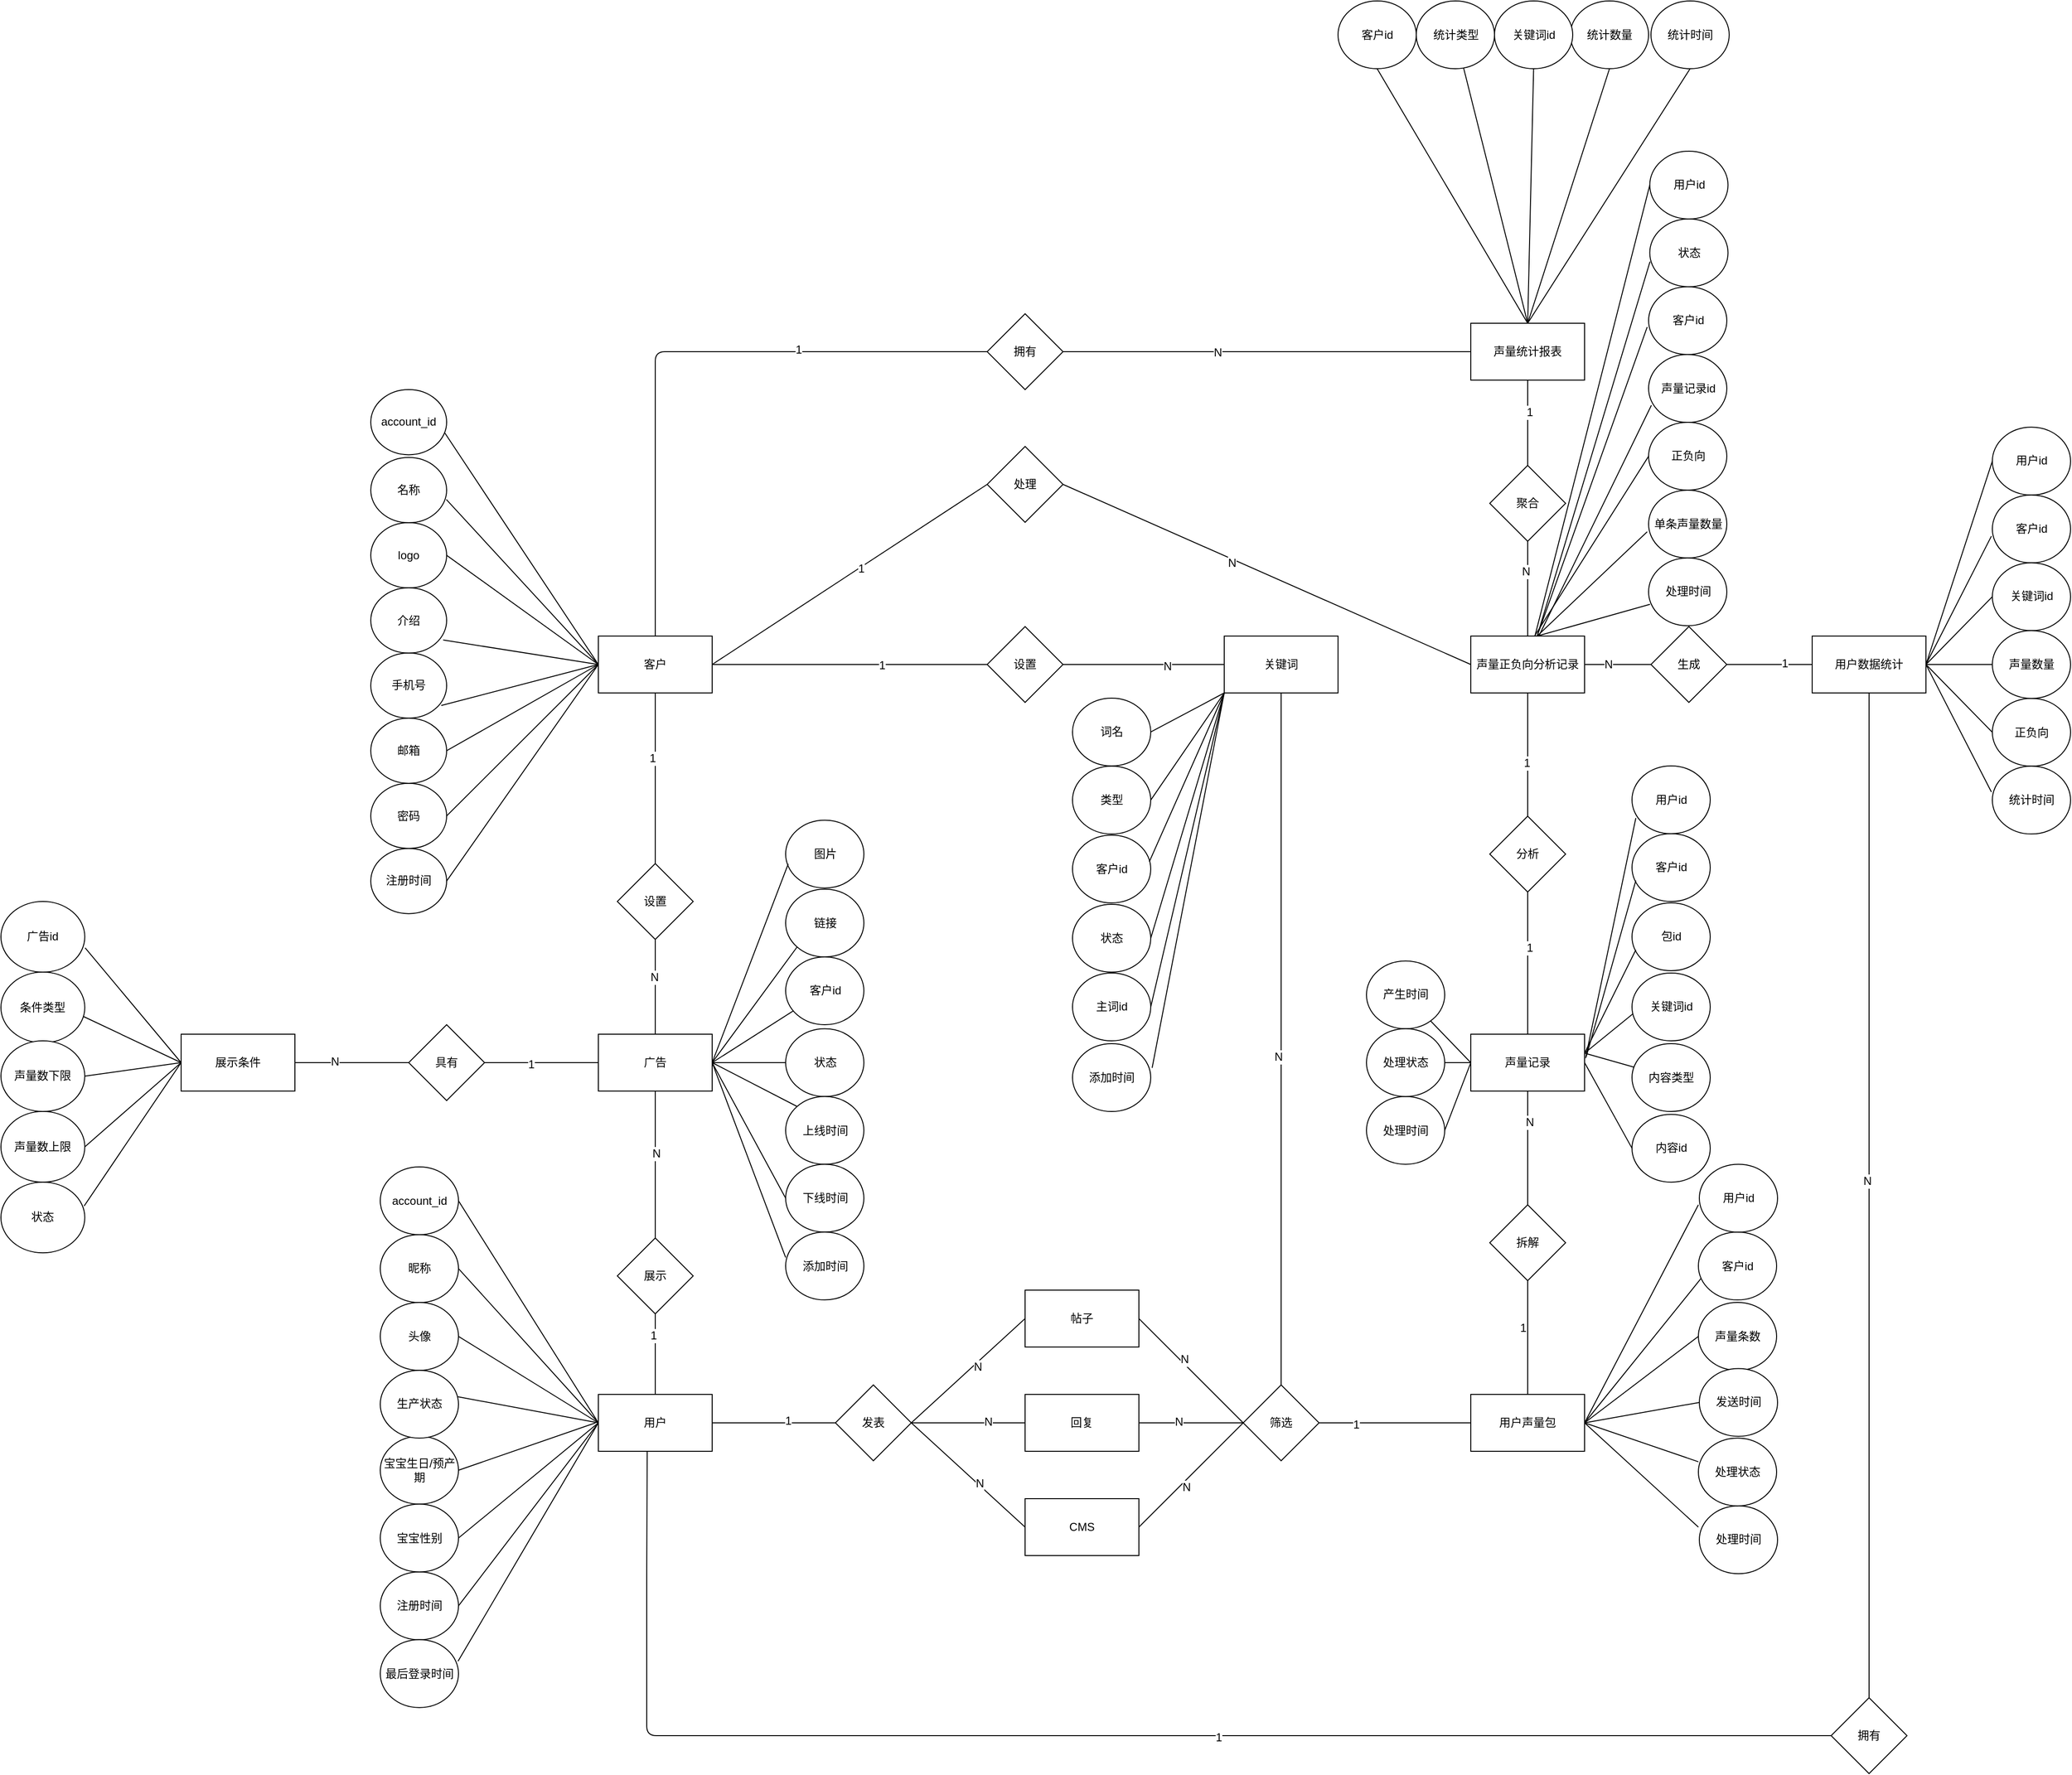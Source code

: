 <mxfile version="12.7.6" type="github">
  <diagram id="C5RBs43oDa-KdzZeNtuy" name="Page-1">
    <mxGraphModel dx="2379" dy="1858" grid="1" gridSize="10" guides="1" tooltips="1" connect="1" arrows="1" fold="1" page="1" pageScale="1" pageWidth="827" pageHeight="1169" math="0" shadow="0">
      <root>
        <mxCell id="WIyWlLk6GJQsqaUBKTNV-0" />
        <mxCell id="WIyWlLk6GJQsqaUBKTNV-1" parent="WIyWlLk6GJQsqaUBKTNV-0" />
        <mxCell id="dVmutsHbmYvGbCXH2BlX-0" value="设置" style="rhombus;whiteSpace=wrap;html=1;" parent="WIyWlLk6GJQsqaUBKTNV-1" vertex="1">
          <mxGeometry x="490" y="110" width="80" height="80" as="geometry" />
        </mxCell>
        <mxCell id="dVmutsHbmYvGbCXH2BlX-1" value="客户" style="rounded=0;whiteSpace=wrap;html=1;" parent="WIyWlLk6GJQsqaUBKTNV-1" vertex="1">
          <mxGeometry x="80" y="120" width="120" height="60" as="geometry" />
        </mxCell>
        <mxCell id="dVmutsHbmYvGbCXH2BlX-2" value="关键词" style="rounded=0;whiteSpace=wrap;html=1;" parent="WIyWlLk6GJQsqaUBKTNV-1" vertex="1">
          <mxGeometry x="740" y="120" width="120" height="60" as="geometry" />
        </mxCell>
        <mxCell id="dVmutsHbmYvGbCXH2BlX-11" style="edgeStyle=orthogonalEdgeStyle;rounded=0;orthogonalLoop=1;jettySize=auto;html=1;entryX=0.5;entryY=0;entryDx=0;entryDy=0;strokeColor=none;exitX=0.5;exitY=1;exitDx=0;exitDy=0;" parent="WIyWlLk6GJQsqaUBKTNV-1" edge="1">
          <mxGeometry relative="1" as="geometry">
            <mxPoint x="800" y="390" as="sourcePoint" />
            <mxPoint x="800" y="540" as="targetPoint" />
          </mxGeometry>
        </mxCell>
        <mxCell id="dVmutsHbmYvGbCXH2BlX-9" value="" style="endArrow=none;html=1;entryX=0;entryY=0.5;entryDx=0;entryDy=0;exitX=1;exitY=0.5;exitDx=0;exitDy=0;" parent="WIyWlLk6GJQsqaUBKTNV-1" source="dVmutsHbmYvGbCXH2BlX-1" target="dVmutsHbmYvGbCXH2BlX-0" edge="1">
          <mxGeometry width="50" height="50" relative="1" as="geometry">
            <mxPoint x="180" y="170" as="sourcePoint" />
            <mxPoint x="230" y="120" as="targetPoint" />
          </mxGeometry>
        </mxCell>
        <mxCell id="dVmutsHbmYvGbCXH2BlX-19" value="1" style="text;html=1;align=center;verticalAlign=middle;resizable=0;points=[];labelBackgroundColor=#ffffff;" parent="dVmutsHbmYvGbCXH2BlX-9" vertex="1" connectable="0">
          <mxGeometry x="0.231" y="-1" relative="1" as="geometry">
            <mxPoint as="offset" />
          </mxGeometry>
        </mxCell>
        <mxCell id="dVmutsHbmYvGbCXH2BlX-24" value="用户" style="rounded=0;whiteSpace=wrap;html=1;" parent="WIyWlLk6GJQsqaUBKTNV-1" vertex="1">
          <mxGeometry x="80" y="920" width="120" height="60" as="geometry" />
        </mxCell>
        <mxCell id="dVmutsHbmYvGbCXH2BlX-25" value="帖子" style="rounded=0;whiteSpace=wrap;html=1;" parent="WIyWlLk6GJQsqaUBKTNV-1" vertex="1">
          <mxGeometry x="530" y="810" width="120" height="60" as="geometry" />
        </mxCell>
        <mxCell id="dVmutsHbmYvGbCXH2BlX-26" value="发表" style="rhombus;whiteSpace=wrap;html=1;" parent="WIyWlLk6GJQsqaUBKTNV-1" vertex="1">
          <mxGeometry x="330" y="910" width="80" height="80" as="geometry" />
        </mxCell>
        <mxCell id="dVmutsHbmYvGbCXH2BlX-27" value="" style="endArrow=none;html=1;exitX=1;exitY=0.5;exitDx=0;exitDy=0;entryX=0;entryY=0.5;entryDx=0;entryDy=0;" parent="WIyWlLk6GJQsqaUBKTNV-1" source="dVmutsHbmYvGbCXH2BlX-24" target="dVmutsHbmYvGbCXH2BlX-26" edge="1">
          <mxGeometry width="50" height="50" relative="1" as="geometry">
            <mxPoint x="390" y="610" as="sourcePoint" />
            <mxPoint x="440" y="560" as="targetPoint" />
          </mxGeometry>
        </mxCell>
        <mxCell id="dVmutsHbmYvGbCXH2BlX-46" value="1" style="text;html=1;align=center;verticalAlign=middle;resizable=0;points=[];labelBackgroundColor=#ffffff;" parent="dVmutsHbmYvGbCXH2BlX-27" vertex="1" connectable="0">
          <mxGeometry x="0.22" y="2" relative="1" as="geometry">
            <mxPoint as="offset" />
          </mxGeometry>
        </mxCell>
        <mxCell id="dVmutsHbmYvGbCXH2BlX-29" value="筛选" style="rhombus;whiteSpace=wrap;html=1;" parent="WIyWlLk6GJQsqaUBKTNV-1" vertex="1">
          <mxGeometry x="760" y="910" width="80" height="80" as="geometry" />
        </mxCell>
        <mxCell id="dVmutsHbmYvGbCXH2BlX-30" value="声量记录" style="rounded=0;whiteSpace=wrap;html=1;" parent="WIyWlLk6GJQsqaUBKTNV-1" vertex="1">
          <mxGeometry x="1000" y="540" width="120" height="60" as="geometry" />
        </mxCell>
        <mxCell id="dVmutsHbmYvGbCXH2BlX-33" value="回复" style="rounded=0;whiteSpace=wrap;html=1;" parent="WIyWlLk6GJQsqaUBKTNV-1" vertex="1">
          <mxGeometry x="530" y="920" width="120" height="60" as="geometry" />
        </mxCell>
        <mxCell id="dVmutsHbmYvGbCXH2BlX-34" value="CMS" style="rounded=0;whiteSpace=wrap;html=1;" parent="WIyWlLk6GJQsqaUBKTNV-1" vertex="1">
          <mxGeometry x="530" y="1030" width="120" height="60" as="geometry" />
        </mxCell>
        <mxCell id="dVmutsHbmYvGbCXH2BlX-41" value="用户声量包" style="rounded=0;whiteSpace=wrap;html=1;" parent="WIyWlLk6GJQsqaUBKTNV-1" vertex="1">
          <mxGeometry x="1000" y="920" width="120" height="60" as="geometry" />
        </mxCell>
        <mxCell id="dVmutsHbmYvGbCXH2BlX-42" value="" style="endArrow=none;html=1;entryX=0;entryY=0.5;entryDx=0;entryDy=0;" parent="WIyWlLk6GJQsqaUBKTNV-1" target="dVmutsHbmYvGbCXH2BlX-33" edge="1">
          <mxGeometry width="50" height="50" relative="1" as="geometry">
            <mxPoint x="410" y="950" as="sourcePoint" />
            <mxPoint x="610" y="860" as="targetPoint" />
          </mxGeometry>
        </mxCell>
        <mxCell id="dVmutsHbmYvGbCXH2BlX-48" value="N" style="text;html=1;align=center;verticalAlign=middle;resizable=0;points=[];labelBackgroundColor=#ffffff;" parent="dVmutsHbmYvGbCXH2BlX-42" vertex="1" connectable="0">
          <mxGeometry x="0.338" y="1" relative="1" as="geometry">
            <mxPoint as="offset" />
          </mxGeometry>
        </mxCell>
        <mxCell id="dVmutsHbmYvGbCXH2BlX-43" value="" style="endArrow=none;html=1;exitX=1;exitY=0.5;exitDx=0;exitDy=0;entryX=0;entryY=0.5;entryDx=0;entryDy=0;" parent="WIyWlLk6GJQsqaUBKTNV-1" source="dVmutsHbmYvGbCXH2BlX-26" target="dVmutsHbmYvGbCXH2BlX-34" edge="1">
          <mxGeometry width="50" height="50" relative="1" as="geometry">
            <mxPoint x="560" y="910" as="sourcePoint" />
            <mxPoint x="610" y="860" as="targetPoint" />
          </mxGeometry>
        </mxCell>
        <mxCell id="dVmutsHbmYvGbCXH2BlX-49" value="N" style="text;html=1;align=center;verticalAlign=middle;resizable=0;points=[];labelBackgroundColor=#ffffff;" parent="dVmutsHbmYvGbCXH2BlX-43" vertex="1" connectable="0">
          <mxGeometry x="0.18" y="2" relative="1" as="geometry">
            <mxPoint as="offset" />
          </mxGeometry>
        </mxCell>
        <mxCell id="dVmutsHbmYvGbCXH2BlX-45" value="" style="endArrow=none;html=1;exitX=1;exitY=0.5;exitDx=0;exitDy=0;entryX=0;entryY=0.5;entryDx=0;entryDy=0;" parent="WIyWlLk6GJQsqaUBKTNV-1" source="dVmutsHbmYvGbCXH2BlX-26" target="dVmutsHbmYvGbCXH2BlX-25" edge="1">
          <mxGeometry width="50" height="50" relative="1" as="geometry">
            <mxPoint x="560" y="910" as="sourcePoint" />
            <mxPoint x="610" y="860" as="targetPoint" />
          </mxGeometry>
        </mxCell>
        <mxCell id="dVmutsHbmYvGbCXH2BlX-47" value="N" style="text;html=1;align=center;verticalAlign=middle;resizable=0;points=[];labelBackgroundColor=#ffffff;" parent="dVmutsHbmYvGbCXH2BlX-45" vertex="1" connectable="0">
          <mxGeometry x="0.123" y="-3" relative="1" as="geometry">
            <mxPoint as="offset" />
          </mxGeometry>
        </mxCell>
        <mxCell id="dVmutsHbmYvGbCXH2BlX-51" value="" style="endArrow=none;html=1;exitX=1;exitY=0.5;exitDx=0;exitDy=0;entryX=0;entryY=0.5;entryDx=0;entryDy=0;" parent="WIyWlLk6GJQsqaUBKTNV-1" source="dVmutsHbmYvGbCXH2BlX-25" target="dVmutsHbmYvGbCXH2BlX-29" edge="1">
          <mxGeometry width="50" height="50" relative="1" as="geometry">
            <mxPoint x="680" y="890" as="sourcePoint" />
            <mxPoint x="730" y="840" as="targetPoint" />
          </mxGeometry>
        </mxCell>
        <mxCell id="dVmutsHbmYvGbCXH2BlX-54" value="N" style="text;html=1;align=center;verticalAlign=middle;resizable=0;points=[];labelBackgroundColor=#ffffff;" parent="dVmutsHbmYvGbCXH2BlX-51" vertex="1" connectable="0">
          <mxGeometry x="-0.186" y="4" relative="1" as="geometry">
            <mxPoint y="1" as="offset" />
          </mxGeometry>
        </mxCell>
        <mxCell id="dVmutsHbmYvGbCXH2BlX-52" value="" style="endArrow=none;html=1;exitX=1;exitY=0.5;exitDx=0;exitDy=0;" parent="WIyWlLk6GJQsqaUBKTNV-1" source="dVmutsHbmYvGbCXH2BlX-33" edge="1">
          <mxGeometry width="50" height="50" relative="1" as="geometry">
            <mxPoint x="560" y="910" as="sourcePoint" />
            <mxPoint x="760" y="950" as="targetPoint" />
          </mxGeometry>
        </mxCell>
        <mxCell id="dVmutsHbmYvGbCXH2BlX-55" value="N" style="text;html=1;align=center;verticalAlign=middle;resizable=0;points=[];labelBackgroundColor=#ffffff;" parent="dVmutsHbmYvGbCXH2BlX-52" vertex="1" connectable="0">
          <mxGeometry x="-0.232" y="1" relative="1" as="geometry">
            <mxPoint as="offset" />
          </mxGeometry>
        </mxCell>
        <mxCell id="dVmutsHbmYvGbCXH2BlX-53" value="" style="endArrow=none;html=1;exitX=1;exitY=0.5;exitDx=0;exitDy=0;entryX=0;entryY=0.5;entryDx=0;entryDy=0;" parent="WIyWlLk6GJQsqaUBKTNV-1" source="dVmutsHbmYvGbCXH2BlX-34" target="dVmutsHbmYvGbCXH2BlX-29" edge="1">
          <mxGeometry width="50" height="50" relative="1" as="geometry">
            <mxPoint x="560" y="910" as="sourcePoint" />
            <mxPoint x="720" y="960" as="targetPoint" />
          </mxGeometry>
        </mxCell>
        <mxCell id="dVmutsHbmYvGbCXH2BlX-56" value="N" style="text;html=1;align=center;verticalAlign=middle;resizable=0;points=[];labelBackgroundColor=#ffffff;" parent="dVmutsHbmYvGbCXH2BlX-53" vertex="1" connectable="0">
          <mxGeometry x="-0.164" y="-5" relative="1" as="geometry">
            <mxPoint as="offset" />
          </mxGeometry>
        </mxCell>
        <mxCell id="dVmutsHbmYvGbCXH2BlX-57" value="" style="endArrow=none;html=1;exitX=1;exitY=0.5;exitDx=0;exitDy=0;" parent="WIyWlLk6GJQsqaUBKTNV-1" source="dVmutsHbmYvGbCXH2BlX-29" target="dVmutsHbmYvGbCXH2BlX-41" edge="1">
          <mxGeometry width="50" height="50" relative="1" as="geometry">
            <mxPoint x="560" y="910" as="sourcePoint" />
            <mxPoint x="610" y="860" as="targetPoint" />
          </mxGeometry>
        </mxCell>
        <mxCell id="dVmutsHbmYvGbCXH2BlX-58" value="1" style="text;html=1;align=center;verticalAlign=middle;resizable=0;points=[];labelBackgroundColor=#ffffff;" parent="dVmutsHbmYvGbCXH2BlX-57" vertex="1" connectable="0">
          <mxGeometry x="-0.518" y="-2" relative="1" as="geometry">
            <mxPoint as="offset" />
          </mxGeometry>
        </mxCell>
        <mxCell id="dVmutsHbmYvGbCXH2BlX-59" value="拆解" style="rhombus;whiteSpace=wrap;html=1;" parent="WIyWlLk6GJQsqaUBKTNV-1" vertex="1">
          <mxGeometry x="1020" y="720" width="80" height="80" as="geometry" />
        </mxCell>
        <mxCell id="dVmutsHbmYvGbCXH2BlX-60" value="" style="endArrow=none;html=1;exitX=0.5;exitY=0;exitDx=0;exitDy=0;entryX=0.5;entryY=1;entryDx=0;entryDy=0;" parent="WIyWlLk6GJQsqaUBKTNV-1" source="dVmutsHbmYvGbCXH2BlX-41" target="dVmutsHbmYvGbCXH2BlX-59" edge="1">
          <mxGeometry width="50" height="50" relative="1" as="geometry">
            <mxPoint x="560" y="790" as="sourcePoint" />
            <mxPoint x="610" y="740" as="targetPoint" />
          </mxGeometry>
        </mxCell>
        <mxCell id="dVmutsHbmYvGbCXH2BlX-66" value="1" style="text;html=1;align=center;verticalAlign=middle;resizable=0;points=[];labelBackgroundColor=#ffffff;" parent="dVmutsHbmYvGbCXH2BlX-60" vertex="1" connectable="0">
          <mxGeometry x="0.179" y="5" relative="1" as="geometry">
            <mxPoint as="offset" />
          </mxGeometry>
        </mxCell>
        <mxCell id="dVmutsHbmYvGbCXH2BlX-61" value="" style="endArrow=none;html=1;exitX=0.5;exitY=0;exitDx=0;exitDy=0;entryX=0.5;entryY=1;entryDx=0;entryDy=0;" parent="WIyWlLk6GJQsqaUBKTNV-1" source="dVmutsHbmYvGbCXH2BlX-59" target="dVmutsHbmYvGbCXH2BlX-30" edge="1">
          <mxGeometry width="50" height="50" relative="1" as="geometry">
            <mxPoint x="560" y="790" as="sourcePoint" />
            <mxPoint x="970" y="601" as="targetPoint" />
          </mxGeometry>
        </mxCell>
        <mxCell id="dVmutsHbmYvGbCXH2BlX-65" value="N" style="text;html=1;align=center;verticalAlign=middle;resizable=0;points=[];labelBackgroundColor=#ffffff;" parent="dVmutsHbmYvGbCXH2BlX-61" vertex="1" connectable="0">
          <mxGeometry x="0.462" y="-2" relative="1" as="geometry">
            <mxPoint as="offset" />
          </mxGeometry>
        </mxCell>
        <mxCell id="dVmutsHbmYvGbCXH2BlX-67" value="广告" style="rounded=0;whiteSpace=wrap;html=1;" parent="WIyWlLk6GJQsqaUBKTNV-1" vertex="1">
          <mxGeometry x="80" y="540" width="120" height="60" as="geometry" />
        </mxCell>
        <mxCell id="dVmutsHbmYvGbCXH2BlX-68" value="设置" style="rhombus;whiteSpace=wrap;html=1;" parent="WIyWlLk6GJQsqaUBKTNV-1" vertex="1">
          <mxGeometry x="100" y="360" width="80" height="80" as="geometry" />
        </mxCell>
        <mxCell id="dVmutsHbmYvGbCXH2BlX-70" value="" style="endArrow=none;html=1;entryX=0.5;entryY=1;entryDx=0;entryDy=0;exitX=0.5;exitY=0;exitDx=0;exitDy=0;" parent="WIyWlLk6GJQsqaUBKTNV-1" source="dVmutsHbmYvGbCXH2BlX-68" target="dVmutsHbmYvGbCXH2BlX-1" edge="1">
          <mxGeometry width="50" height="50" relative="1" as="geometry">
            <mxPoint x="560" y="410" as="sourcePoint" />
            <mxPoint x="610" y="360" as="targetPoint" />
          </mxGeometry>
        </mxCell>
        <mxCell id="dVmutsHbmYvGbCXH2BlX-84" value="1" style="text;html=1;align=center;verticalAlign=middle;resizable=0;points=[];labelBackgroundColor=#ffffff;" parent="dVmutsHbmYvGbCXH2BlX-70" vertex="1" connectable="0">
          <mxGeometry x="0.233" y="3" relative="1" as="geometry">
            <mxPoint as="offset" />
          </mxGeometry>
        </mxCell>
        <mxCell id="dVmutsHbmYvGbCXH2BlX-71" value="" style="endArrow=none;html=1;entryX=0.5;entryY=1;entryDx=0;entryDy=0;exitX=0.5;exitY=0;exitDx=0;exitDy=0;" parent="WIyWlLk6GJQsqaUBKTNV-1" source="dVmutsHbmYvGbCXH2BlX-67" target="dVmutsHbmYvGbCXH2BlX-68" edge="1">
          <mxGeometry width="50" height="50" relative="1" as="geometry">
            <mxPoint x="560" y="660" as="sourcePoint" />
            <mxPoint x="610" y="610" as="targetPoint" />
            <Array as="points">
              <mxPoint x="140" y="490" />
            </Array>
          </mxGeometry>
        </mxCell>
        <mxCell id="dVmutsHbmYvGbCXH2BlX-86" value="N" style="text;html=1;align=center;verticalAlign=middle;resizable=0;points=[];labelBackgroundColor=#ffffff;" parent="dVmutsHbmYvGbCXH2BlX-71" vertex="1" connectable="0">
          <mxGeometry x="0.2" y="1" relative="1" as="geometry">
            <mxPoint as="offset" />
          </mxGeometry>
        </mxCell>
        <mxCell id="dVmutsHbmYvGbCXH2BlX-74" value="声量正负向分析记录" style="rounded=0;whiteSpace=wrap;html=1;" parent="WIyWlLk6GJQsqaUBKTNV-1" vertex="1">
          <mxGeometry x="1000" y="120" width="120" height="60" as="geometry" />
        </mxCell>
        <mxCell id="dVmutsHbmYvGbCXH2BlX-75" value="分析" style="rhombus;whiteSpace=wrap;html=1;" parent="WIyWlLk6GJQsqaUBKTNV-1" vertex="1">
          <mxGeometry x="1020" y="310" width="80" height="80" as="geometry" />
        </mxCell>
        <mxCell id="dVmutsHbmYvGbCXH2BlX-79" value="" style="endArrow=none;html=1;entryX=0.5;entryY=1;entryDx=0;entryDy=0;exitX=0.5;exitY=0;exitDx=0;exitDy=0;" parent="WIyWlLk6GJQsqaUBKTNV-1" source="dVmutsHbmYvGbCXH2BlX-75" target="dVmutsHbmYvGbCXH2BlX-74" edge="1">
          <mxGeometry width="50" height="50" relative="1" as="geometry">
            <mxPoint x="1060" y="300" as="sourcePoint" />
            <mxPoint x="610" y="330" as="targetPoint" />
          </mxGeometry>
        </mxCell>
        <mxCell id="dVmutsHbmYvGbCXH2BlX-94" value="1" style="text;html=1;align=center;verticalAlign=middle;resizable=0;points=[];labelBackgroundColor=#ffffff;" parent="dVmutsHbmYvGbCXH2BlX-79" vertex="1" connectable="0">
          <mxGeometry x="-0.139" y="1" relative="1" as="geometry">
            <mxPoint as="offset" />
          </mxGeometry>
        </mxCell>
        <mxCell id="dVmutsHbmYvGbCXH2BlX-80" value="" style="endArrow=none;html=1;entryX=0.5;entryY=1;entryDx=0;entryDy=0;exitX=0.5;exitY=0;exitDx=0;exitDy=0;" parent="WIyWlLk6GJQsqaUBKTNV-1" source="dVmutsHbmYvGbCXH2BlX-30" target="dVmutsHbmYvGbCXH2BlX-75" edge="1">
          <mxGeometry width="50" height="50" relative="1" as="geometry">
            <mxPoint x="1060" y="530" as="sourcePoint" />
            <mxPoint x="610" y="330" as="targetPoint" />
          </mxGeometry>
        </mxCell>
        <mxCell id="dVmutsHbmYvGbCXH2BlX-93" value="1" style="text;html=1;align=center;verticalAlign=middle;resizable=0;points=[];labelBackgroundColor=#ffffff;" parent="dVmutsHbmYvGbCXH2BlX-80" vertex="1" connectable="0">
          <mxGeometry x="0.213" y="-2" relative="1" as="geometry">
            <mxPoint as="offset" />
          </mxGeometry>
        </mxCell>
        <mxCell id="dVmutsHbmYvGbCXH2BlX-81" value="声量统计报表" style="rounded=0;whiteSpace=wrap;html=1;" parent="WIyWlLk6GJQsqaUBKTNV-1" vertex="1">
          <mxGeometry x="1000" y="-210" width="120" height="60" as="geometry" />
        </mxCell>
        <mxCell id="dVmutsHbmYvGbCXH2BlX-95" value="聚合" style="rhombus;whiteSpace=wrap;html=1;" parent="WIyWlLk6GJQsqaUBKTNV-1" vertex="1">
          <mxGeometry x="1020" y="-60" width="80" height="80" as="geometry" />
        </mxCell>
        <mxCell id="dVmutsHbmYvGbCXH2BlX-96" value="" style="endArrow=none;html=1;entryX=0.5;entryY=1;entryDx=0;entryDy=0;exitX=0.5;exitY=0;exitDx=0;exitDy=0;" parent="WIyWlLk6GJQsqaUBKTNV-1" source="dVmutsHbmYvGbCXH2BlX-95" target="dVmutsHbmYvGbCXH2BlX-81" edge="1">
          <mxGeometry width="50" height="50" relative="1" as="geometry">
            <mxPoint x="1060" y="-70" as="sourcePoint" />
            <mxPoint x="630" y="-40" as="targetPoint" />
          </mxGeometry>
        </mxCell>
        <mxCell id="dVmutsHbmYvGbCXH2BlX-99" value="1" style="text;html=1;align=center;verticalAlign=middle;resizable=0;points=[];labelBackgroundColor=#ffffff;" parent="dVmutsHbmYvGbCXH2BlX-96" vertex="1" connectable="0">
          <mxGeometry x="0.244" y="-2" relative="1" as="geometry">
            <mxPoint as="offset" />
          </mxGeometry>
        </mxCell>
        <mxCell id="dVmutsHbmYvGbCXH2BlX-97" value="" style="endArrow=none;html=1;entryX=0.5;entryY=1;entryDx=0;entryDy=0;exitX=0.5;exitY=0;exitDx=0;exitDy=0;" parent="WIyWlLk6GJQsqaUBKTNV-1" source="dVmutsHbmYvGbCXH2BlX-74" target="dVmutsHbmYvGbCXH2BlX-95" edge="1">
          <mxGeometry width="50" height="50" relative="1" as="geometry">
            <mxPoint x="580" y="10" as="sourcePoint" />
            <mxPoint x="630" y="-40" as="targetPoint" />
          </mxGeometry>
        </mxCell>
        <mxCell id="dVmutsHbmYvGbCXH2BlX-98" value="N" style="text;html=1;align=center;verticalAlign=middle;resizable=0;points=[];labelBackgroundColor=#ffffff;" parent="dVmutsHbmYvGbCXH2BlX-97" vertex="1" connectable="0">
          <mxGeometry x="0.36" y="2" relative="1" as="geometry">
            <mxPoint as="offset" />
          </mxGeometry>
        </mxCell>
        <mxCell id="dVmutsHbmYvGbCXH2BlX-100" value="拥有" style="rhombus;whiteSpace=wrap;html=1;" parent="WIyWlLk6GJQsqaUBKTNV-1" vertex="1">
          <mxGeometry x="490" y="-220" width="80" height="80" as="geometry" />
        </mxCell>
        <mxCell id="dVmutsHbmYvGbCXH2BlX-101" value="" style="endArrow=none;html=1;entryX=0;entryY=0.5;entryDx=0;entryDy=0;exitX=1;exitY=0.5;exitDx=0;exitDy=0;" parent="WIyWlLk6GJQsqaUBKTNV-1" source="dVmutsHbmYvGbCXH2BlX-100" target="dVmutsHbmYvGbCXH2BlX-81" edge="1">
          <mxGeometry width="50" height="50" relative="1" as="geometry">
            <mxPoint x="580" y="10" as="sourcePoint" />
            <mxPoint x="630" y="-40" as="targetPoint" />
          </mxGeometry>
        </mxCell>
        <mxCell id="-rTLP-rK4vmZMO-WSR2V-5" value="N" style="text;html=1;align=center;verticalAlign=middle;resizable=0;points=[];labelBackgroundColor=#ffffff;" parent="dVmutsHbmYvGbCXH2BlX-101" vertex="1" connectable="0">
          <mxGeometry x="-0.243" y="-1" relative="1" as="geometry">
            <mxPoint as="offset" />
          </mxGeometry>
        </mxCell>
        <mxCell id="dVmutsHbmYvGbCXH2BlX-102" value="" style="endArrow=none;html=1;exitX=0.5;exitY=0;exitDx=0;exitDy=0;entryX=0;entryY=0.5;entryDx=0;entryDy=0;" parent="WIyWlLk6GJQsqaUBKTNV-1" source="dVmutsHbmYvGbCXH2BlX-1" target="dVmutsHbmYvGbCXH2BlX-100" edge="1">
          <mxGeometry width="50" height="50" relative="1" as="geometry">
            <mxPoint x="580" y="10" as="sourcePoint" />
            <mxPoint x="480" y="-40" as="targetPoint" />
            <Array as="points">
              <mxPoint x="140" y="-180" />
            </Array>
          </mxGeometry>
        </mxCell>
        <mxCell id="-rTLP-rK4vmZMO-WSR2V-4" value="1" style="text;html=1;align=center;verticalAlign=middle;resizable=0;points=[];labelBackgroundColor=#ffffff;" parent="dVmutsHbmYvGbCXH2BlX-102" vertex="1" connectable="0">
          <mxGeometry x="0.387" y="2" relative="1" as="geometry">
            <mxPoint as="offset" />
          </mxGeometry>
        </mxCell>
        <mxCell id="dVmutsHbmYvGbCXH2BlX-103" value="" style="endArrow=none;html=1;entryX=0;entryY=0.5;entryDx=0;entryDy=0;" parent="WIyWlLk6GJQsqaUBKTNV-1" target="dVmutsHbmYvGbCXH2BlX-104" edge="1">
          <mxGeometry width="50" height="50" relative="1" as="geometry">
            <mxPoint x="200" y="150" as="sourcePoint" />
            <mxPoint x="250" y="100" as="targetPoint" />
          </mxGeometry>
        </mxCell>
        <mxCell id="-rTLP-rK4vmZMO-WSR2V-6" value="1" style="text;html=1;align=center;verticalAlign=middle;resizable=0;points=[];labelBackgroundColor=#ffffff;" parent="dVmutsHbmYvGbCXH2BlX-103" vertex="1" connectable="0">
          <mxGeometry x="0.076" y="-1" relative="1" as="geometry">
            <mxPoint as="offset" />
          </mxGeometry>
        </mxCell>
        <mxCell id="dVmutsHbmYvGbCXH2BlX-104" value="处理" style="rhombus;whiteSpace=wrap;html=1;" parent="WIyWlLk6GJQsqaUBKTNV-1" vertex="1">
          <mxGeometry x="490" y="-80" width="80" height="80" as="geometry" />
        </mxCell>
        <mxCell id="dVmutsHbmYvGbCXH2BlX-105" value="" style="endArrow=none;html=1;entryX=0;entryY=0.5;entryDx=0;entryDy=0;exitX=1;exitY=0.5;exitDx=0;exitDy=0;" parent="WIyWlLk6GJQsqaUBKTNV-1" source="dVmutsHbmYvGbCXH2BlX-104" target="dVmutsHbmYvGbCXH2BlX-74" edge="1">
          <mxGeometry width="50" height="50" relative="1" as="geometry">
            <mxPoint x="580" y="130" as="sourcePoint" />
            <mxPoint x="630" y="80" as="targetPoint" />
          </mxGeometry>
        </mxCell>
        <mxCell id="-rTLP-rK4vmZMO-WSR2V-7" value="N" style="text;html=1;align=center;verticalAlign=middle;resizable=0;points=[];labelBackgroundColor=#ffffff;" parent="dVmutsHbmYvGbCXH2BlX-105" vertex="1" connectable="0">
          <mxGeometry x="-0.166" y="-4" relative="1" as="geometry">
            <mxPoint as="offset" />
          </mxGeometry>
        </mxCell>
        <mxCell id="dVmutsHbmYvGbCXH2BlX-106" value="用户数据统计" style="rounded=0;whiteSpace=wrap;html=1;" parent="WIyWlLk6GJQsqaUBKTNV-1" vertex="1">
          <mxGeometry x="1360" y="120" width="120" height="60" as="geometry" />
        </mxCell>
        <mxCell id="dVmutsHbmYvGbCXH2BlX-107" value="生成" style="rhombus;whiteSpace=wrap;html=1;" parent="WIyWlLk6GJQsqaUBKTNV-1" vertex="1">
          <mxGeometry x="1190" y="110" width="80" height="80" as="geometry" />
        </mxCell>
        <mxCell id="dVmutsHbmYvGbCXH2BlX-108" value="" style="endArrow=none;html=1;exitX=1;exitY=0.5;exitDx=0;exitDy=0;" parent="WIyWlLk6GJQsqaUBKTNV-1" source="dVmutsHbmYvGbCXH2BlX-107" target="dVmutsHbmYvGbCXH2BlX-106" edge="1">
          <mxGeometry width="50" height="50" relative="1" as="geometry">
            <mxPoint x="960" y="130" as="sourcePoint" />
            <mxPoint x="1010" y="80" as="targetPoint" />
          </mxGeometry>
        </mxCell>
        <mxCell id="dVmutsHbmYvGbCXH2BlX-112" value="1" style="text;html=1;align=center;verticalAlign=middle;resizable=0;points=[];labelBackgroundColor=#ffffff;" parent="dVmutsHbmYvGbCXH2BlX-108" vertex="1" connectable="0">
          <mxGeometry x="0.339" y="1" relative="1" as="geometry">
            <mxPoint as="offset" />
          </mxGeometry>
        </mxCell>
        <mxCell id="dVmutsHbmYvGbCXH2BlX-110" value="" style="endArrow=none;html=1;entryX=0;entryY=0.5;entryDx=0;entryDy=0;exitX=1;exitY=0.5;exitDx=0;exitDy=0;" parent="WIyWlLk6GJQsqaUBKTNV-1" source="dVmutsHbmYvGbCXH2BlX-74" target="dVmutsHbmYvGbCXH2BlX-107" edge="1">
          <mxGeometry width="50" height="50" relative="1" as="geometry">
            <mxPoint x="960" y="130" as="sourcePoint" />
            <mxPoint x="1010" y="80" as="targetPoint" />
          </mxGeometry>
        </mxCell>
        <mxCell id="dVmutsHbmYvGbCXH2BlX-111" value="N" style="text;html=1;align=center;verticalAlign=middle;resizable=0;points=[];labelBackgroundColor=#ffffff;" parent="dVmutsHbmYvGbCXH2BlX-110" vertex="1" connectable="0">
          <mxGeometry x="-0.307" relative="1" as="geometry">
            <mxPoint as="offset" />
          </mxGeometry>
        </mxCell>
        <mxCell id="-rTLP-rK4vmZMO-WSR2V-2" value="" style="endArrow=none;html=1;exitX=1;exitY=0.5;exitDx=0;exitDy=0;entryX=0;entryY=0.5;entryDx=0;entryDy=0;" parent="WIyWlLk6GJQsqaUBKTNV-1" source="dVmutsHbmYvGbCXH2BlX-0" target="dVmutsHbmYvGbCXH2BlX-2" edge="1">
          <mxGeometry width="50" height="50" relative="1" as="geometry">
            <mxPoint x="590" y="80" as="sourcePoint" />
            <mxPoint x="640" y="30" as="targetPoint" />
          </mxGeometry>
        </mxCell>
        <mxCell id="-rTLP-rK4vmZMO-WSR2V-3" value="N" style="text;html=1;align=center;verticalAlign=middle;resizable=0;points=[];labelBackgroundColor=#ffffff;" parent="-rTLP-rK4vmZMO-WSR2V-2" vertex="1" connectable="0">
          <mxGeometry x="0.291" y="-2" relative="1" as="geometry">
            <mxPoint as="offset" />
          </mxGeometry>
        </mxCell>
        <mxCell id="-rTLP-rK4vmZMO-WSR2V-33" value="展示条件" style="rounded=0;whiteSpace=wrap;html=1;" parent="WIyWlLk6GJQsqaUBKTNV-1" vertex="1">
          <mxGeometry x="-360" y="540" width="120" height="60" as="geometry" />
        </mxCell>
        <mxCell id="-rTLP-rK4vmZMO-WSR2V-34" value="具有" style="rhombus;whiteSpace=wrap;html=1;" parent="WIyWlLk6GJQsqaUBKTNV-1" vertex="1">
          <mxGeometry x="-120" y="530" width="80" height="80" as="geometry" />
        </mxCell>
        <mxCell id="-rTLP-rK4vmZMO-WSR2V-35" value="" style="endArrow=none;html=1;entryX=0;entryY=0.5;entryDx=0;entryDy=0;exitX=1;exitY=0.5;exitDx=0;exitDy=0;" parent="WIyWlLk6GJQsqaUBKTNV-1" source="-rTLP-rK4vmZMO-WSR2V-34" target="dVmutsHbmYvGbCXH2BlX-67" edge="1">
          <mxGeometry width="50" height="50" relative="1" as="geometry">
            <mxPoint x="20" y="690" as="sourcePoint" />
            <mxPoint x="70" y="640" as="targetPoint" />
          </mxGeometry>
        </mxCell>
        <mxCell id="-rTLP-rK4vmZMO-WSR2V-40" value="1" style="text;html=1;align=center;verticalAlign=middle;resizable=0;points=[];labelBackgroundColor=#ffffff;" parent="-rTLP-rK4vmZMO-WSR2V-35" vertex="1" connectable="0">
          <mxGeometry x="-0.192" y="-2" relative="1" as="geometry">
            <mxPoint as="offset" />
          </mxGeometry>
        </mxCell>
        <mxCell id="-rTLP-rK4vmZMO-WSR2V-36" value="" style="endArrow=none;html=1;exitX=1;exitY=0.5;exitDx=0;exitDy=0;entryX=0;entryY=0.5;entryDx=0;entryDy=0;" parent="WIyWlLk6GJQsqaUBKTNV-1" source="-rTLP-rK4vmZMO-WSR2V-33" target="-rTLP-rK4vmZMO-WSR2V-34" edge="1">
          <mxGeometry width="50" height="50" relative="1" as="geometry">
            <mxPoint x="20" y="690" as="sourcePoint" />
            <mxPoint x="70" y="640" as="targetPoint" />
          </mxGeometry>
        </mxCell>
        <mxCell id="-rTLP-rK4vmZMO-WSR2V-41" value="N" style="text;html=1;align=center;verticalAlign=middle;resizable=0;points=[];labelBackgroundColor=#ffffff;" parent="-rTLP-rK4vmZMO-WSR2V-36" vertex="1" connectable="0">
          <mxGeometry x="-0.308" y="1" relative="1" as="geometry">
            <mxPoint as="offset" />
          </mxGeometry>
        </mxCell>
        <mxCell id="-rTLP-rK4vmZMO-WSR2V-37" value="展示" style="rhombus;whiteSpace=wrap;html=1;" parent="WIyWlLk6GJQsqaUBKTNV-1" vertex="1">
          <mxGeometry x="100" y="755" width="80" height="80" as="geometry" />
        </mxCell>
        <mxCell id="-rTLP-rK4vmZMO-WSR2V-38" value="" style="endArrow=none;html=1;entryX=0.5;entryY=1;entryDx=0;entryDy=0;" parent="WIyWlLk6GJQsqaUBKTNV-1" source="-rTLP-rK4vmZMO-WSR2V-37" target="dVmutsHbmYvGbCXH2BlX-67" edge="1">
          <mxGeometry width="50" height="50" relative="1" as="geometry">
            <mxPoint x="-200" y="840" as="sourcePoint" />
            <mxPoint x="-150" y="790" as="targetPoint" />
          </mxGeometry>
        </mxCell>
        <mxCell id="-rTLP-rK4vmZMO-WSR2V-49" value="N" style="text;html=1;align=center;verticalAlign=middle;resizable=0;points=[];labelBackgroundColor=#ffffff;" parent="-rTLP-rK4vmZMO-WSR2V-38" vertex="1" connectable="0">
          <mxGeometry x="0.154" y="-1" relative="1" as="geometry">
            <mxPoint as="offset" />
          </mxGeometry>
        </mxCell>
        <mxCell id="-rTLP-rK4vmZMO-WSR2V-46" value="" style="endArrow=none;html=1;exitX=0.5;exitY=0;exitDx=0;exitDy=0;entryX=0.5;entryY=1;entryDx=0;entryDy=0;" parent="WIyWlLk6GJQsqaUBKTNV-1" source="dVmutsHbmYvGbCXH2BlX-24" target="-rTLP-rK4vmZMO-WSR2V-37" edge="1">
          <mxGeometry width="50" height="50" relative="1" as="geometry">
            <mxPoint x="-200" y="840" as="sourcePoint" />
            <mxPoint x="-150" y="790" as="targetPoint" />
          </mxGeometry>
        </mxCell>
        <mxCell id="-rTLP-rK4vmZMO-WSR2V-50" value="1" style="text;html=1;align=center;verticalAlign=middle;resizable=0;points=[];labelBackgroundColor=#ffffff;" parent="-rTLP-rK4vmZMO-WSR2V-46" vertex="1" connectable="0">
          <mxGeometry x="0.472" y="2" relative="1" as="geometry">
            <mxPoint as="offset" />
          </mxGeometry>
        </mxCell>
        <mxCell id="-rTLP-rK4vmZMO-WSR2V-9" value="logo" style="ellipse;whiteSpace=wrap;html=1;" parent="WIyWlLk6GJQsqaUBKTNV-1" vertex="1">
          <mxGeometry x="-160" y="0.418" width="80" height="68.732" as="geometry" />
        </mxCell>
        <mxCell id="-rTLP-rK4vmZMO-WSR2V-10" value="名称" style="ellipse;whiteSpace=wrap;html=1;" parent="WIyWlLk6GJQsqaUBKTNV-1" vertex="1">
          <mxGeometry x="-160" y="-68.316" width="80" height="68.732" as="geometry" />
        </mxCell>
        <mxCell id="-rTLP-rK4vmZMO-WSR2V-11" value="密码" style="ellipse;whiteSpace=wrap;html=1;" parent="WIyWlLk6GJQsqaUBKTNV-1" vertex="1">
          <mxGeometry x="-160" y="275.354" width="80" height="68.732" as="geometry" />
        </mxCell>
        <mxCell id="-rTLP-rK4vmZMO-WSR2V-12" value="手机号" style="ellipse;whiteSpace=wrap;html=1;" parent="WIyWlLk6GJQsqaUBKTNV-1" vertex="1">
          <mxGeometry x="-160" y="137.886" width="80" height="68.732" as="geometry" />
        </mxCell>
        <mxCell id="-rTLP-rK4vmZMO-WSR2V-13" value="邮箱" style="ellipse;whiteSpace=wrap;html=1;" parent="WIyWlLk6GJQsqaUBKTNV-1" vertex="1">
          <mxGeometry x="-160" y="206.62" width="80" height="68.732" as="geometry" />
        </mxCell>
        <mxCell id="-rTLP-rK4vmZMO-WSR2V-14" value="介绍" style="ellipse;whiteSpace=wrap;html=1;" parent="WIyWlLk6GJQsqaUBKTNV-1" vertex="1">
          <mxGeometry x="-160" y="69.152" width="80" height="68.732" as="geometry" />
        </mxCell>
        <mxCell id="-rTLP-rK4vmZMO-WSR2V-15" value="注册时间" style="ellipse;whiteSpace=wrap;html=1;" parent="WIyWlLk6GJQsqaUBKTNV-1" vertex="1">
          <mxGeometry x="-160" y="344.088" width="80" height="68.732" as="geometry" />
        </mxCell>
        <mxCell id="-rTLP-rK4vmZMO-WSR2V-16" value="account_id" style="ellipse;whiteSpace=wrap;html=1;" parent="WIyWlLk6GJQsqaUBKTNV-1" vertex="1">
          <mxGeometry x="-160" y="-140" width="80" height="68.732" as="geometry" />
        </mxCell>
        <mxCell id="-rTLP-rK4vmZMO-WSR2V-17" value="" style="endArrow=none;html=1;entryX=0.971;entryY=0.656;entryDx=0;entryDy=0;entryPerimeter=0;exitX=0;exitY=0.5;exitDx=0;exitDy=0;" parent="WIyWlLk6GJQsqaUBKTNV-1" source="dVmutsHbmYvGbCXH2BlX-1" target="-rTLP-rK4vmZMO-WSR2V-16" edge="1">
          <mxGeometry width="50" height="50" relative="1" as="geometry">
            <mxPoint x="-40" y="69.155" as="sourcePoint" />
            <mxPoint x="-6.667" y="26.197" as="targetPoint" />
          </mxGeometry>
        </mxCell>
        <mxCell id="-rTLP-rK4vmZMO-WSR2V-18" value="" style="endArrow=none;html=1;entryX=0.996;entryY=0.644;entryDx=0;entryDy=0;entryPerimeter=0;" parent="WIyWlLk6GJQsqaUBKTNV-1" target="-rTLP-rK4vmZMO-WSR2V-10" edge="1">
          <mxGeometry width="50" height="50" relative="1" as="geometry">
            <mxPoint x="80" y="150" as="sourcePoint" />
            <mxPoint x="-73.333" y="0.423" as="targetPoint" />
          </mxGeometry>
        </mxCell>
        <mxCell id="-rTLP-rK4vmZMO-WSR2V-20" value="" style="endArrow=none;html=1;entryX=0;entryY=0.5;entryDx=0;entryDy=0;exitX=1;exitY=0.5;exitDx=0;exitDy=0;" parent="WIyWlLk6GJQsqaUBKTNV-1" source="-rTLP-rK4vmZMO-WSR2V-9" target="dVmutsHbmYvGbCXH2BlX-1" edge="1">
          <mxGeometry width="50" height="50" relative="1" as="geometry">
            <mxPoint x="-80" y="68.296" as="sourcePoint" />
            <mxPoint x="-6.667" y="163.662" as="targetPoint" />
          </mxGeometry>
        </mxCell>
        <mxCell id="-rTLP-rK4vmZMO-WSR2V-21" value="" style="endArrow=none;html=1;exitX=0.954;exitY=0.8;exitDx=0;exitDy=0;exitPerimeter=0;" parent="WIyWlLk6GJQsqaUBKTNV-1" source="-rTLP-rK4vmZMO-WSR2V-14" edge="1">
          <mxGeometry width="50" height="50" relative="1" as="geometry">
            <mxPoint x="-40" y="206.62" as="sourcePoint" />
            <mxPoint x="80" y="150" as="targetPoint" />
          </mxGeometry>
        </mxCell>
        <mxCell id="-rTLP-rK4vmZMO-WSR2V-22" value="" style="endArrow=none;html=1;exitX=0.929;exitY=0.806;exitDx=0;exitDy=0;entryX=0;entryY=0.5;entryDx=0;entryDy=0;exitPerimeter=0;" parent="WIyWlLk6GJQsqaUBKTNV-1" source="-rTLP-rK4vmZMO-WSR2V-12" target="dVmutsHbmYvGbCXH2BlX-1" edge="1">
          <mxGeometry width="50" height="50" relative="1" as="geometry">
            <mxPoint x="-40" y="206.62" as="sourcePoint" />
            <mxPoint x="-6.667" y="163.662" as="targetPoint" />
          </mxGeometry>
        </mxCell>
        <mxCell id="-rTLP-rK4vmZMO-WSR2V-23" value="" style="endArrow=none;html=1;exitX=1;exitY=0.5;exitDx=0;exitDy=0;" parent="WIyWlLk6GJQsqaUBKTNV-1" source="-rTLP-rK4vmZMO-WSR2V-13" edge="1">
          <mxGeometry width="50" height="50" relative="1" as="geometry">
            <mxPoint x="-40" y="206.62" as="sourcePoint" />
            <mxPoint x="80" y="150" as="targetPoint" />
          </mxGeometry>
        </mxCell>
        <mxCell id="-rTLP-rK4vmZMO-WSR2V-24" value="" style="endArrow=none;html=1;exitX=1;exitY=0.5;exitDx=0;exitDy=0;" parent="WIyWlLk6GJQsqaUBKTNV-1" source="-rTLP-rK4vmZMO-WSR2V-11" edge="1">
          <mxGeometry width="50" height="50" relative="1" as="geometry">
            <mxPoint x="-40" y="335.493" as="sourcePoint" />
            <mxPoint x="80" y="150" as="targetPoint" />
          </mxGeometry>
        </mxCell>
        <mxCell id="-rTLP-rK4vmZMO-WSR2V-25" value="" style="endArrow=none;html=1;exitX=1;exitY=0.5;exitDx=0;exitDy=0;entryX=0;entryY=0.5;entryDx=0;entryDy=0;" parent="WIyWlLk6GJQsqaUBKTNV-1" source="-rTLP-rK4vmZMO-WSR2V-15" edge="1" target="dVmutsHbmYvGbCXH2BlX-1">
          <mxGeometry width="50" height="50" relative="1" as="geometry">
            <mxPoint x="-40" y="335.493" as="sourcePoint" />
            <mxPoint y="206.62" as="targetPoint" />
          </mxGeometry>
        </mxCell>
        <mxCell id="-rTLP-rK4vmZMO-WSR2V-59" value="广告id" style="ellipse;whiteSpace=wrap;html=1;" parent="WIyWlLk6GJQsqaUBKTNV-1" vertex="1">
          <mxGeometry x="-550" y="400" width="88.421" height="74.545" as="geometry" />
        </mxCell>
        <mxCell id="-rTLP-rK4vmZMO-WSR2V-60" value="条件类型" style="ellipse;whiteSpace=wrap;html=1;" parent="WIyWlLk6GJQsqaUBKTNV-1" vertex="1">
          <mxGeometry x="-550" y="474.544" width="88.421" height="74.545" as="geometry" />
        </mxCell>
        <mxCell id="-rTLP-rK4vmZMO-WSR2V-61" value="声量数下限" style="ellipse;whiteSpace=wrap;html=1;" parent="WIyWlLk6GJQsqaUBKTNV-1" vertex="1">
          <mxGeometry x="-550" y="546.997" width="88.421" height="74.545" as="geometry" />
        </mxCell>
        <mxCell id="-rTLP-rK4vmZMO-WSR2V-62" value="声量数上限" style="ellipse;whiteSpace=wrap;html=1;" parent="WIyWlLk6GJQsqaUBKTNV-1" vertex="1">
          <mxGeometry x="-550" y="621.541" width="88.421" height="74.545" as="geometry" />
        </mxCell>
        <mxCell id="-rTLP-rK4vmZMO-WSR2V-68" value="" style="endArrow=none;html=1;exitX=1.004;exitY=0.656;exitDx=0;exitDy=0;exitPerimeter=0;entryX=0;entryY=0.5;entryDx=0;entryDy=0;" parent="WIyWlLk6GJQsqaUBKTNV-1" source="-rTLP-rK4vmZMO-WSR2V-59" target="-rTLP-rK4vmZMO-WSR2V-33" edge="1">
          <mxGeometry width="50" height="50" relative="1" as="geometry">
            <mxPoint x="-218.421" y="670.227" as="sourcePoint" />
            <mxPoint x="-181.579" y="623.636" as="targetPoint" />
          </mxGeometry>
        </mxCell>
        <mxCell id="-rTLP-rK4vmZMO-WSR2V-69" value="" style="endArrow=none;html=1;exitX=0.979;exitY=0.625;exitDx=0;exitDy=0;exitPerimeter=0;entryX=0;entryY=0.5;entryDx=0;entryDy=0;" parent="WIyWlLk6GJQsqaUBKTNV-1" source="-rTLP-rK4vmZMO-WSR2V-60" target="-rTLP-rK4vmZMO-WSR2V-33" edge="1">
          <mxGeometry width="50" height="50" relative="1" as="geometry">
            <mxPoint x="-218.421" y="670.227" as="sourcePoint" />
            <mxPoint x="-181.579" y="623.636" as="targetPoint" />
          </mxGeometry>
        </mxCell>
        <mxCell id="-rTLP-rK4vmZMO-WSR2V-70" value="" style="endArrow=none;html=1;exitX=1;exitY=0.5;exitDx=0;exitDy=0;" parent="WIyWlLk6GJQsqaUBKTNV-1" source="-rTLP-rK4vmZMO-WSR2V-61" edge="1">
          <mxGeometry width="50" height="50" relative="1" as="geometry">
            <mxPoint x="-218.421" y="670.227" as="sourcePoint" />
            <mxPoint x="-360" y="570" as="targetPoint" />
          </mxGeometry>
        </mxCell>
        <mxCell id="-rTLP-rK4vmZMO-WSR2V-71" value="" style="endArrow=none;html=1;entryX=0;entryY=0.5;entryDx=0;entryDy=0;exitX=1;exitY=0.5;exitDx=0;exitDy=0;" parent="WIyWlLk6GJQsqaUBKTNV-1" source="-rTLP-rK4vmZMO-WSR2V-62" target="-rTLP-rK4vmZMO-WSR2V-33" edge="1">
          <mxGeometry width="50" height="50" relative="1" as="geometry">
            <mxPoint x="-218.421" y="670.227" as="sourcePoint" />
            <mxPoint x="-181.579" y="623.636" as="targetPoint" />
          </mxGeometry>
        </mxCell>
        <mxCell id="-rTLP-rK4vmZMO-WSR2V-72" value="状态" style="ellipse;whiteSpace=wrap;html=1;" parent="WIyWlLk6GJQsqaUBKTNV-1" vertex="1">
          <mxGeometry x="-550" y="696.085" width="88.421" height="74.545" as="geometry" />
        </mxCell>
        <mxCell id="-rTLP-rK4vmZMO-WSR2V-73" value="" style="endArrow=none;html=1;exitX=0.992;exitY=0.338;exitDx=0;exitDy=0;exitPerimeter=0;entryX=0;entryY=0.5;entryDx=0;entryDy=0;" parent="WIyWlLk6GJQsqaUBKTNV-1" source="-rTLP-rK4vmZMO-WSR2V-72" target="-rTLP-rK4vmZMO-WSR2V-33" edge="1">
          <mxGeometry width="50" height="50" relative="1" as="geometry">
            <mxPoint x="-424.737" y="688.864" as="sourcePoint" />
            <mxPoint x="-387.895" y="642.273" as="targetPoint" />
          </mxGeometry>
        </mxCell>
        <mxCell id="-rTLP-rK4vmZMO-WSR2V-26" value="图片" style="ellipse;whiteSpace=wrap;html=1;" parent="WIyWlLk6GJQsqaUBKTNV-1" vertex="1">
          <mxGeometry x="277.5" y="314.24" width="82.5" height="71.515" as="geometry" />
        </mxCell>
        <mxCell id="-rTLP-rK4vmZMO-WSR2V-27" value="链接" style="ellipse;whiteSpace=wrap;html=1;" parent="WIyWlLk6GJQsqaUBKTNV-1" vertex="1">
          <mxGeometry x="277.5" y="386.974" width="82.5" height="71.515" as="geometry" />
        </mxCell>
        <mxCell id="-rTLP-rK4vmZMO-WSR2V-28" value="客户id" style="ellipse;whiteSpace=wrap;html=1;" parent="WIyWlLk6GJQsqaUBKTNV-1" vertex="1">
          <mxGeometry x="277.5" y="458.488" width="82.5" height="71.515" as="geometry" />
        </mxCell>
        <mxCell id="-rTLP-rK4vmZMO-WSR2V-29" value="状态" style="ellipse;whiteSpace=wrap;html=1;" parent="WIyWlLk6GJQsqaUBKTNV-1" vertex="1">
          <mxGeometry x="277.5" y="534.242" width="82.5" height="71.515" as="geometry" />
        </mxCell>
        <mxCell id="-rTLP-rK4vmZMO-WSR2V-30" value="上线时间" style="ellipse;whiteSpace=wrap;html=1;" parent="WIyWlLk6GJQsqaUBKTNV-1" vertex="1">
          <mxGeometry x="277.5" y="605.756" width="82.5" height="71.515" as="geometry" />
        </mxCell>
        <mxCell id="-rTLP-rK4vmZMO-WSR2V-31" value="下线时间" style="ellipse;whiteSpace=wrap;html=1;" parent="WIyWlLk6GJQsqaUBKTNV-1" vertex="1">
          <mxGeometry x="277.5" y="677.27" width="82.5" height="71.515" as="geometry" />
        </mxCell>
        <mxCell id="-rTLP-rK4vmZMO-WSR2V-51" value="" style="endArrow=none;html=1;exitX=1;exitY=0.5;exitDx=0;exitDy=0;entryX=0.033;entryY=0.644;entryDx=0;entryDy=0;entryPerimeter=0;" parent="WIyWlLk6GJQsqaUBKTNV-1" source="dVmutsHbmYvGbCXH2BlX-67" target="-rTLP-rK4vmZMO-WSR2V-26" edge="1">
          <mxGeometry width="50" height="50" relative="1" as="geometry">
            <mxPoint x="497.5" y="510.303" as="sourcePoint" />
            <mxPoint x="531.875" y="465.606" as="targetPoint" />
          </mxGeometry>
        </mxCell>
        <mxCell id="-rTLP-rK4vmZMO-WSR2V-52" value="" style="endArrow=none;html=1;entryX=0;entryY=1;entryDx=0;entryDy=0;" parent="WIyWlLk6GJQsqaUBKTNV-1" target="-rTLP-rK4vmZMO-WSR2V-27" edge="1">
          <mxGeometry width="50" height="50" relative="1" as="geometry">
            <mxPoint x="200" y="570" as="sourcePoint" />
            <mxPoint x="531.875" y="465.606" as="targetPoint" />
          </mxGeometry>
        </mxCell>
        <mxCell id="-rTLP-rK4vmZMO-WSR2V-53" value="" style="endArrow=none;html=1;exitX=1;exitY=0.5;exitDx=0;exitDy=0;" parent="WIyWlLk6GJQsqaUBKTNV-1" source="dVmutsHbmYvGbCXH2BlX-67" target="-rTLP-rK4vmZMO-WSR2V-28" edge="1">
          <mxGeometry width="50" height="50" relative="1" as="geometry">
            <mxPoint x="497.5" y="510.303" as="sourcePoint" />
            <mxPoint x="531.875" y="465.606" as="targetPoint" />
          </mxGeometry>
        </mxCell>
        <mxCell id="-rTLP-rK4vmZMO-WSR2V-54" value="" style="endArrow=none;html=1;exitX=1;exitY=0.5;exitDx=0;exitDy=0;entryX=0;entryY=0.5;entryDx=0;entryDy=0;" parent="WIyWlLk6GJQsqaUBKTNV-1" source="dVmutsHbmYvGbCXH2BlX-67" target="-rTLP-rK4vmZMO-WSR2V-29" edge="1">
          <mxGeometry width="50" height="50" relative="1" as="geometry">
            <mxPoint x="497.5" y="644.394" as="sourcePoint" />
            <mxPoint x="531.875" y="599.697" as="targetPoint" />
          </mxGeometry>
        </mxCell>
        <mxCell id="-rTLP-rK4vmZMO-WSR2V-55" value="" style="endArrow=none;html=1;entryX=0;entryY=0;entryDx=0;entryDy=0;" parent="WIyWlLk6GJQsqaUBKTNV-1" target="-rTLP-rK4vmZMO-WSR2V-30" edge="1">
          <mxGeometry width="50" height="50" relative="1" as="geometry">
            <mxPoint x="200" y="570" as="sourcePoint" />
            <mxPoint x="531.875" y="599.697" as="targetPoint" />
          </mxGeometry>
        </mxCell>
        <mxCell id="-rTLP-rK4vmZMO-WSR2V-56" value="" style="endArrow=none;html=1;entryX=1;entryY=0.5;entryDx=0;entryDy=0;exitX=0;exitY=0.5;exitDx=0;exitDy=0;" parent="WIyWlLk6GJQsqaUBKTNV-1" source="-rTLP-rK4vmZMO-WSR2V-31" target="dVmutsHbmYvGbCXH2BlX-67" edge="1">
          <mxGeometry width="50" height="50" relative="1" as="geometry">
            <mxPoint x="497.5" y="644.394" as="sourcePoint" />
            <mxPoint x="531.875" y="599.697" as="targetPoint" />
          </mxGeometry>
        </mxCell>
        <mxCell id="-rTLP-rK4vmZMO-WSR2V-57" value="添加时间" style="ellipse;whiteSpace=wrap;html=1;" parent="WIyWlLk6GJQsqaUBKTNV-1" vertex="1">
          <mxGeometry x="277.5" y="748.785" width="82.5" height="71.515" as="geometry" />
        </mxCell>
        <mxCell id="-rTLP-rK4vmZMO-WSR2V-58" value="" style="endArrow=none;html=1;entryX=1;entryY=0.5;entryDx=0;entryDy=0;exitX=0;exitY=0.375;exitDx=0;exitDy=0;exitPerimeter=0;" parent="WIyWlLk6GJQsqaUBKTNV-1" source="-rTLP-rK4vmZMO-WSR2V-57" target="dVmutsHbmYvGbCXH2BlX-67" edge="1">
          <mxGeometry width="50" height="50" relative="1" as="geometry">
            <mxPoint x="497.5" y="778.485" as="sourcePoint" />
            <mxPoint x="531.875" y="733.788" as="targetPoint" />
          </mxGeometry>
        </mxCell>
        <mxCell id="z5r0OSd1RXsV9ZPpR6v4-5" value="拥有" style="rhombus;whiteSpace=wrap;html=1;" vertex="1" parent="WIyWlLk6GJQsqaUBKTNV-1">
          <mxGeometry x="1380" y="1240" width="80" height="80" as="geometry" />
        </mxCell>
        <mxCell id="z5r0OSd1RXsV9ZPpR6v4-6" value="" style="endArrow=none;html=1;entryX=0.5;entryY=1;entryDx=0;entryDy=0;exitX=0.5;exitY=0;exitDx=0;exitDy=0;" edge="1" parent="WIyWlLk6GJQsqaUBKTNV-1" source="z5r0OSd1RXsV9ZPpR6v4-5" target="dVmutsHbmYvGbCXH2BlX-106">
          <mxGeometry width="50" height="50" relative="1" as="geometry">
            <mxPoint x="1050" y="730" as="sourcePoint" />
            <mxPoint x="1100" y="680" as="targetPoint" />
          </mxGeometry>
        </mxCell>
        <mxCell id="z5r0OSd1RXsV9ZPpR6v4-9" value="N" style="text;html=1;align=center;verticalAlign=middle;resizable=0;points=[];labelBackgroundColor=#ffffff;" vertex="1" connectable="0" parent="z5r0OSd1RXsV9ZPpR6v4-6">
          <mxGeometry x="0.029" y="2" relative="1" as="geometry">
            <mxPoint as="offset" />
          </mxGeometry>
        </mxCell>
        <mxCell id="z5r0OSd1RXsV9ZPpR6v4-7" value="" style="endArrow=none;html=1;entryX=0;entryY=0.5;entryDx=0;entryDy=0;exitX=0.429;exitY=1;exitDx=0;exitDy=0;exitPerimeter=0;" edge="1" parent="WIyWlLk6GJQsqaUBKTNV-1" source="dVmutsHbmYvGbCXH2BlX-24" target="z5r0OSd1RXsV9ZPpR6v4-5">
          <mxGeometry width="50" height="50" relative="1" as="geometry">
            <mxPoint x="1050" y="1310" as="sourcePoint" />
            <mxPoint x="1100" y="1260" as="targetPoint" />
            <Array as="points">
              <mxPoint x="131" y="1110" />
              <mxPoint x="131" y="1280" />
            </Array>
          </mxGeometry>
        </mxCell>
        <mxCell id="z5r0OSd1RXsV9ZPpR6v4-8" value="1" style="text;html=1;align=center;verticalAlign=middle;resizable=0;points=[];labelBackgroundColor=#ffffff;" vertex="1" connectable="0" parent="z5r0OSd1RXsV9ZPpR6v4-7">
          <mxGeometry x="0.166" y="-2" relative="1" as="geometry">
            <mxPoint as="offset" />
          </mxGeometry>
        </mxCell>
        <mxCell id="z5r0OSd1RXsV9ZPpR6v4-10" value="昵称" style="ellipse;whiteSpace=wrap;html=1;" vertex="1" parent="WIyWlLk6GJQsqaUBKTNV-1">
          <mxGeometry x="-150" y="751.525" width="82.5" height="71.515" as="geometry" />
        </mxCell>
        <mxCell id="z5r0OSd1RXsV9ZPpR6v4-11" value="头像" style="ellipse;whiteSpace=wrap;html=1;" vertex="1" parent="WIyWlLk6GJQsqaUBKTNV-1">
          <mxGeometry x="-150" y="823.045" width="82.5" height="71.515" as="geometry" />
        </mxCell>
        <mxCell id="z5r0OSd1RXsV9ZPpR6v4-12" value="account_id" style="ellipse;whiteSpace=wrap;html=1;" vertex="1" parent="WIyWlLk6GJQsqaUBKTNV-1">
          <mxGeometry x="-150" y="680.005" width="82.5" height="71.515" as="geometry" />
        </mxCell>
        <mxCell id="z5r0OSd1RXsV9ZPpR6v4-13" value="宝宝生日/预产期" style="ellipse;whiteSpace=wrap;html=1;" vertex="1" parent="WIyWlLk6GJQsqaUBKTNV-1">
          <mxGeometry x="-150" y="964.245" width="82.5" height="71.515" as="geometry" />
        </mxCell>
        <mxCell id="z5r0OSd1RXsV9ZPpR6v4-14" value="生产状态" style="ellipse;whiteSpace=wrap;html=1;" vertex="1" parent="WIyWlLk6GJQsqaUBKTNV-1">
          <mxGeometry x="-150" y="894.565" width="82.5" height="71.515" as="geometry" />
        </mxCell>
        <mxCell id="z5r0OSd1RXsV9ZPpR6v4-15" value="注册时间" style="ellipse;whiteSpace=wrap;html=1;" vertex="1" parent="WIyWlLk6GJQsqaUBKTNV-1">
          <mxGeometry x="-150" y="1107.285" width="82.5" height="71.515" as="geometry" />
        </mxCell>
        <mxCell id="z5r0OSd1RXsV9ZPpR6v4-16" value="宝宝性别" style="ellipse;whiteSpace=wrap;html=1;" vertex="1" parent="WIyWlLk6GJQsqaUBKTNV-1">
          <mxGeometry x="-150" y="1035.765" width="82.5" height="71.515" as="geometry" />
        </mxCell>
        <mxCell id="z5r0OSd1RXsV9ZPpR6v4-17" value="最后登录时间" style="ellipse;whiteSpace=wrap;html=1;" vertex="1" parent="WIyWlLk6GJQsqaUBKTNV-1">
          <mxGeometry x="-150" y="1178.805" width="82.5" height="71.515" as="geometry" />
        </mxCell>
        <mxCell id="z5r0OSd1RXsV9ZPpR6v4-19" value="" style="endArrow=none;html=1;exitX=1;exitY=0.5;exitDx=0;exitDy=0;entryX=0;entryY=0.5;entryDx=0;entryDy=0;" edge="1" parent="WIyWlLk6GJQsqaUBKTNV-1" source="z5r0OSd1RXsV9ZPpR6v4-10" target="dVmutsHbmYvGbCXH2BlX-24">
          <mxGeometry width="50" height="50" relative="1" as="geometry">
            <mxPoint x="10" y="900" as="sourcePoint" />
            <mxPoint x="80" y="840" as="targetPoint" />
          </mxGeometry>
        </mxCell>
        <mxCell id="z5r0OSd1RXsV9ZPpR6v4-20" value="" style="endArrow=none;html=1;entryX=0;entryY=0.5;entryDx=0;entryDy=0;exitX=1;exitY=0.5;exitDx=0;exitDy=0;" edge="1" parent="WIyWlLk6GJQsqaUBKTNV-1" source="z5r0OSd1RXsV9ZPpR6v4-12" target="dVmutsHbmYvGbCXH2BlX-24">
          <mxGeometry width="50" height="50" relative="1" as="geometry">
            <mxPoint x="10" y="900" as="sourcePoint" />
            <mxPoint x="60" y="850" as="targetPoint" />
          </mxGeometry>
        </mxCell>
        <mxCell id="z5r0OSd1RXsV9ZPpR6v4-21" value="" style="endArrow=none;html=1;exitX=1;exitY=0.5;exitDx=0;exitDy=0;" edge="1" parent="WIyWlLk6GJQsqaUBKTNV-1" source="z5r0OSd1RXsV9ZPpR6v4-11">
          <mxGeometry width="50" height="50" relative="1" as="geometry">
            <mxPoint x="10" y="900" as="sourcePoint" />
            <mxPoint x="80" y="950" as="targetPoint" />
          </mxGeometry>
        </mxCell>
        <mxCell id="z5r0OSd1RXsV9ZPpR6v4-22" value="" style="endArrow=none;html=1;exitX=1;exitY=0.5;exitDx=0;exitDy=0;" edge="1" parent="WIyWlLk6GJQsqaUBKTNV-1" source="z5r0OSd1RXsV9ZPpR6v4-15">
          <mxGeometry width="50" height="50" relative="1" as="geometry">
            <mxPoint x="10" y="900" as="sourcePoint" />
            <mxPoint x="80" y="950" as="targetPoint" />
          </mxGeometry>
        </mxCell>
        <mxCell id="z5r0OSd1RXsV9ZPpR6v4-23" value="" style="endArrow=none;html=1;exitX=1;exitY=0.5;exitDx=0;exitDy=0;entryX=0;entryY=0.5;entryDx=0;entryDy=0;" edge="1" parent="WIyWlLk6GJQsqaUBKTNV-1" source="z5r0OSd1RXsV9ZPpR6v4-16" target="dVmutsHbmYvGbCXH2BlX-24">
          <mxGeometry width="50" height="50" relative="1" as="geometry">
            <mxPoint x="10" y="900" as="sourcePoint" />
            <mxPoint x="80" y="840" as="targetPoint" />
          </mxGeometry>
        </mxCell>
        <mxCell id="z5r0OSd1RXsV9ZPpR6v4-24" value="" style="endArrow=none;html=1;exitX=1;exitY=0.5;exitDx=0;exitDy=0;" edge="1" parent="WIyWlLk6GJQsqaUBKTNV-1" source="z5r0OSd1RXsV9ZPpR6v4-13">
          <mxGeometry width="50" height="50" relative="1" as="geometry">
            <mxPoint x="10" y="900" as="sourcePoint" />
            <mxPoint x="77" y="950" as="targetPoint" />
          </mxGeometry>
        </mxCell>
        <mxCell id="z5r0OSd1RXsV9ZPpR6v4-25" value="" style="endArrow=none;html=1;exitX=0.994;exitY=0.391;exitDx=0;exitDy=0;exitPerimeter=0;" edge="1" parent="WIyWlLk6GJQsqaUBKTNV-1" source="z5r0OSd1RXsV9ZPpR6v4-14">
          <mxGeometry width="50" height="50" relative="1" as="geometry">
            <mxPoint x="10" y="900" as="sourcePoint" />
            <mxPoint x="80" y="950" as="targetPoint" />
          </mxGeometry>
        </mxCell>
        <mxCell id="z5r0OSd1RXsV9ZPpR6v4-26" value="" style="endArrow=none;html=1;exitX=0.994;exitY=0.318;exitDx=0;exitDy=0;exitPerimeter=0;" edge="1" parent="WIyWlLk6GJQsqaUBKTNV-1" source="z5r0OSd1RXsV9ZPpR6v4-17">
          <mxGeometry width="50" height="50" relative="1" as="geometry">
            <mxPoint x="10" y="1050" as="sourcePoint" />
            <mxPoint x="80" y="950" as="targetPoint" />
          </mxGeometry>
        </mxCell>
        <mxCell id="z5r0OSd1RXsV9ZPpR6v4-28" value="客户id" style="ellipse;whiteSpace=wrap;html=1;" vertex="1" parent="WIyWlLk6GJQsqaUBKTNV-1">
          <mxGeometry x="1240" y="748.785" width="82.5" height="71.515" as="geometry" />
        </mxCell>
        <mxCell id="z5r0OSd1RXsV9ZPpR6v4-31" value="用户id" style="ellipse;whiteSpace=wrap;html=1;" vertex="1" parent="WIyWlLk6GJQsqaUBKTNV-1">
          <mxGeometry x="1241" y="677.275" width="82.5" height="71.515" as="geometry" />
        </mxCell>
        <mxCell id="z5r0OSd1RXsV9ZPpR6v4-32" value="处理时间" style="ellipse;whiteSpace=wrap;html=1;" vertex="1" parent="WIyWlLk6GJQsqaUBKTNV-1">
          <mxGeometry x="1241" y="1037.605" width="82.5" height="71.515" as="geometry" />
        </mxCell>
        <mxCell id="z5r0OSd1RXsV9ZPpR6v4-33" value="声量条数" style="ellipse;whiteSpace=wrap;html=1;" vertex="1" parent="WIyWlLk6GJQsqaUBKTNV-1">
          <mxGeometry x="1240" y="823.045" width="82.5" height="71.515" as="geometry" />
        </mxCell>
        <mxCell id="z5r0OSd1RXsV9ZPpR6v4-34" value="处理状态" style="ellipse;whiteSpace=wrap;html=1;" vertex="1" parent="WIyWlLk6GJQsqaUBKTNV-1">
          <mxGeometry x="1240" y="966.085" width="82.5" height="71.515" as="geometry" />
        </mxCell>
        <mxCell id="z5r0OSd1RXsV9ZPpR6v4-35" value="发送时间" style="ellipse;whiteSpace=wrap;html=1;" vertex="1" parent="WIyWlLk6GJQsqaUBKTNV-1">
          <mxGeometry x="1241" y="892.725" width="82.5" height="71.515" as="geometry" />
        </mxCell>
        <mxCell id="z5r0OSd1RXsV9ZPpR6v4-36" value="" style="endArrow=none;html=1;entryX=-0.012;entryY=0.597;entryDx=0;entryDy=0;entryPerimeter=0;exitX=1;exitY=0.5;exitDx=0;exitDy=0;" edge="1" parent="WIyWlLk6GJQsqaUBKTNV-1" source="dVmutsHbmYvGbCXH2BlX-41" target="z5r0OSd1RXsV9ZPpR6v4-31">
          <mxGeometry width="50" height="50" relative="1" as="geometry">
            <mxPoint x="900" y="850" as="sourcePoint" />
            <mxPoint x="950" y="800" as="targetPoint" />
          </mxGeometry>
        </mxCell>
        <mxCell id="z5r0OSd1RXsV9ZPpR6v4-37" value="" style="endArrow=none;html=1;entryX=0.036;entryY=0.681;entryDx=0;entryDy=0;entryPerimeter=0;exitX=1;exitY=0.5;exitDx=0;exitDy=0;" edge="1" parent="WIyWlLk6GJQsqaUBKTNV-1" source="dVmutsHbmYvGbCXH2BlX-41" target="z5r0OSd1RXsV9ZPpR6v4-28">
          <mxGeometry width="50" height="50" relative="1" as="geometry">
            <mxPoint x="900" y="850" as="sourcePoint" />
            <mxPoint x="950" y="800" as="targetPoint" />
          </mxGeometry>
        </mxCell>
        <mxCell id="z5r0OSd1RXsV9ZPpR6v4-38" value="" style="endArrow=none;html=1;entryX=0;entryY=0.5;entryDx=0;entryDy=0;exitX=1;exitY=0.5;exitDx=0;exitDy=0;" edge="1" parent="WIyWlLk6GJQsqaUBKTNV-1" source="dVmutsHbmYvGbCXH2BlX-41" target="z5r0OSd1RXsV9ZPpR6v4-33">
          <mxGeometry width="50" height="50" relative="1" as="geometry">
            <mxPoint x="900" y="850" as="sourcePoint" />
            <mxPoint x="950" y="800" as="targetPoint" />
          </mxGeometry>
        </mxCell>
        <mxCell id="z5r0OSd1RXsV9ZPpR6v4-39" value="" style="endArrow=none;html=1;entryX=0;entryY=0.5;entryDx=0;entryDy=0;exitX=1;exitY=0.5;exitDx=0;exitDy=0;" edge="1" parent="WIyWlLk6GJQsqaUBKTNV-1" source="dVmutsHbmYvGbCXH2BlX-41" target="z5r0OSd1RXsV9ZPpR6v4-35">
          <mxGeometry width="50" height="50" relative="1" as="geometry">
            <mxPoint x="900" y="850" as="sourcePoint" />
            <mxPoint x="950" y="800" as="targetPoint" />
          </mxGeometry>
        </mxCell>
        <mxCell id="z5r0OSd1RXsV9ZPpR6v4-40" value="" style="endArrow=none;html=1;entryX=0;entryY=0.349;entryDx=0;entryDy=0;entryPerimeter=0;" edge="1" parent="WIyWlLk6GJQsqaUBKTNV-1" target="z5r0OSd1RXsV9ZPpR6v4-34">
          <mxGeometry width="50" height="50" relative="1" as="geometry">
            <mxPoint x="1120" y="950" as="sourcePoint" />
            <mxPoint x="950" y="800" as="targetPoint" />
          </mxGeometry>
        </mxCell>
        <mxCell id="z5r0OSd1RXsV9ZPpR6v4-41" value="" style="endArrow=none;html=1;exitX=1;exitY=0.5;exitDx=0;exitDy=0;" edge="1" parent="WIyWlLk6GJQsqaUBKTNV-1" source="dVmutsHbmYvGbCXH2BlX-41">
          <mxGeometry width="50" height="50" relative="1" as="geometry">
            <mxPoint x="900" y="850" as="sourcePoint" />
            <mxPoint x="1240" y="1060" as="targetPoint" />
          </mxGeometry>
        </mxCell>
        <mxCell id="z5r0OSd1RXsV9ZPpR6v4-42" value="客户id" style="ellipse;whiteSpace=wrap;html=1;" vertex="1" parent="WIyWlLk6GJQsqaUBKTNV-1">
          <mxGeometry x="1170" y="328.485" width="82.5" height="71.515" as="geometry" />
        </mxCell>
        <mxCell id="z5r0OSd1RXsV9ZPpR6v4-45" value="包id" style="ellipse;whiteSpace=wrap;html=1;" vertex="1" parent="WIyWlLk6GJQsqaUBKTNV-1">
          <mxGeometry x="1170" y="401.515" width="82.5" height="71.515" as="geometry" />
        </mxCell>
        <mxCell id="z5r0OSd1RXsV9ZPpR6v4-46" value="关键词id" style="ellipse;whiteSpace=wrap;html=1;" vertex="1" parent="WIyWlLk6GJQsqaUBKTNV-1">
          <mxGeometry x="1170" y="475.485" width="82.5" height="71.515" as="geometry" />
        </mxCell>
        <mxCell id="z5r0OSd1RXsV9ZPpR6v4-47" value="内容类型" style="ellipse;whiteSpace=wrap;html=1;" vertex="1" parent="WIyWlLk6GJQsqaUBKTNV-1">
          <mxGeometry x="1170" y="550.025" width="82.5" height="71.515" as="geometry" />
        </mxCell>
        <mxCell id="z5r0OSd1RXsV9ZPpR6v4-48" value="内容id" style="ellipse;whiteSpace=wrap;html=1;" vertex="1" parent="WIyWlLk6GJQsqaUBKTNV-1">
          <mxGeometry x="1170" y="624.565" width="82.5" height="71.515" as="geometry" />
        </mxCell>
        <mxCell id="z5r0OSd1RXsV9ZPpR6v4-49" value="处理时间" style="ellipse;whiteSpace=wrap;html=1;" vertex="1" parent="WIyWlLk6GJQsqaUBKTNV-1">
          <mxGeometry x="890" y="605.755" width="82.5" height="71.515" as="geometry" />
        </mxCell>
        <mxCell id="z5r0OSd1RXsV9ZPpR6v4-50" value="用户id" style="ellipse;whiteSpace=wrap;html=1;" vertex="1" parent="WIyWlLk6GJQsqaUBKTNV-1">
          <mxGeometry x="1170" y="256.965" width="82.5" height="71.515" as="geometry" />
        </mxCell>
        <mxCell id="z5r0OSd1RXsV9ZPpR6v4-51" value="" style="endArrow=none;html=1;entryX=0.049;entryY=0.769;entryDx=0;entryDy=0;entryPerimeter=0;exitX=0.049;exitY=0.691;exitDx=0;exitDy=0;exitPerimeter=0;" edge="1" parent="WIyWlLk6GJQsqaUBKTNV-1" source="z5r0OSd1RXsV9ZPpR6v4-42" target="z5r0OSd1RXsV9ZPpR6v4-50">
          <mxGeometry width="50" height="50" relative="1" as="geometry">
            <mxPoint x="1280" y="400" as="sourcePoint" />
            <mxPoint x="1330" y="350" as="targetPoint" />
            <Array as="points">
              <mxPoint x="1120" y="570" />
            </Array>
          </mxGeometry>
        </mxCell>
        <mxCell id="z5r0OSd1RXsV9ZPpR6v4-53" value="" style="endArrow=none;html=1;entryX=0.049;entryY=0.692;entryDx=0;entryDy=0;entryPerimeter=0;" edge="1" parent="WIyWlLk6GJQsqaUBKTNV-1" target="z5r0OSd1RXsV9ZPpR6v4-45">
          <mxGeometry width="50" height="50" relative="1" as="geometry">
            <mxPoint x="1120" y="560" as="sourcePoint" />
            <mxPoint x="1170" y="390" as="targetPoint" />
          </mxGeometry>
        </mxCell>
        <mxCell id="z5r0OSd1RXsV9ZPpR6v4-54" value="" style="endArrow=none;html=1;entryX=0.012;entryY=0.602;entryDx=0;entryDy=0;entryPerimeter=0;" edge="1" parent="WIyWlLk6GJQsqaUBKTNV-1" target="z5r0OSd1RXsV9ZPpR6v4-46">
          <mxGeometry width="50" height="50" relative="1" as="geometry">
            <mxPoint x="1120" y="560" as="sourcePoint" />
            <mxPoint x="1180" y="470" as="targetPoint" />
          </mxGeometry>
        </mxCell>
        <mxCell id="z5r0OSd1RXsV9ZPpR6v4-55" value="" style="endArrow=none;html=1;" edge="1" parent="WIyWlLk6GJQsqaUBKTNV-1" target="z5r0OSd1RXsV9ZPpR6v4-47">
          <mxGeometry width="50" height="50" relative="1" as="geometry">
            <mxPoint x="1120" y="560" as="sourcePoint" />
            <mxPoint x="1167" y="530" as="targetPoint" />
          </mxGeometry>
        </mxCell>
        <mxCell id="z5r0OSd1RXsV9ZPpR6v4-56" value="" style="endArrow=none;html=1;entryX=0;entryY=0.5;entryDx=0;entryDy=0;" edge="1" parent="WIyWlLk6GJQsqaUBKTNV-1" target="z5r0OSd1RXsV9ZPpR6v4-48">
          <mxGeometry width="50" height="50" relative="1" as="geometry">
            <mxPoint x="1120" y="570" as="sourcePoint" />
            <mxPoint x="1330" y="650" as="targetPoint" />
          </mxGeometry>
        </mxCell>
        <mxCell id="z5r0OSd1RXsV9ZPpR6v4-57" value="" style="endArrow=none;html=1;exitX=0;exitY=0.5;exitDx=0;exitDy=0;entryX=1;entryY=0.5;entryDx=0;entryDy=0;" edge="1" parent="WIyWlLk6GJQsqaUBKTNV-1" source="dVmutsHbmYvGbCXH2BlX-30" target="z5r0OSd1RXsV9ZPpR6v4-49">
          <mxGeometry width="50" height="50" relative="1" as="geometry">
            <mxPoint x="1280" y="700" as="sourcePoint" />
            <mxPoint x="1330" y="650" as="targetPoint" />
          </mxGeometry>
        </mxCell>
        <mxCell id="z5r0OSd1RXsV9ZPpR6v4-58" value="产生时间" style="ellipse;whiteSpace=wrap;html=1;" vertex="1" parent="WIyWlLk6GJQsqaUBKTNV-1">
          <mxGeometry x="890" y="462.725" width="82.5" height="71.515" as="geometry" />
        </mxCell>
        <mxCell id="z5r0OSd1RXsV9ZPpR6v4-59" value="处理状态" style="ellipse;whiteSpace=wrap;html=1;" vertex="1" parent="WIyWlLk6GJQsqaUBKTNV-1">
          <mxGeometry x="890" y="534.24" width="82.5" height="71.515" as="geometry" />
        </mxCell>
        <mxCell id="z5r0OSd1RXsV9ZPpR6v4-61" value="" style="endArrow=none;html=1;entryX=0;entryY=0.5;entryDx=0;entryDy=0;exitX=1;exitY=0.5;exitDx=0;exitDy=0;" edge="1" parent="WIyWlLk6GJQsqaUBKTNV-1" source="z5r0OSd1RXsV9ZPpR6v4-59" target="dVmutsHbmYvGbCXH2BlX-30">
          <mxGeometry width="50" height="50" relative="1" as="geometry">
            <mxPoint x="980" y="560" as="sourcePoint" />
            <mxPoint x="1330" y="500" as="targetPoint" />
          </mxGeometry>
        </mxCell>
        <mxCell id="z5r0OSd1RXsV9ZPpR6v4-62" value="" style="endArrow=none;html=1;entryX=0;entryY=0.5;entryDx=0;entryDy=0;" edge="1" parent="WIyWlLk6GJQsqaUBKTNV-1" source="z5r0OSd1RXsV9ZPpR6v4-58" target="dVmutsHbmYvGbCXH2BlX-30">
          <mxGeometry width="50" height="50" relative="1" as="geometry">
            <mxPoint x="1280" y="550" as="sourcePoint" />
            <mxPoint x="1330" y="500" as="targetPoint" />
          </mxGeometry>
        </mxCell>
        <mxCell id="z5r0OSd1RXsV9ZPpR6v4-63" value="用户id" style="ellipse;whiteSpace=wrap;html=1;" vertex="1" parent="WIyWlLk6GJQsqaUBKTNV-1">
          <mxGeometry x="1550" y="-100.315" width="82.5" height="71.515" as="geometry" />
        </mxCell>
        <mxCell id="z5r0OSd1RXsV9ZPpR6v4-64" value="正负向" style="ellipse;whiteSpace=wrap;html=1;" vertex="1" parent="WIyWlLk6GJQsqaUBKTNV-1">
          <mxGeometry x="1550" y="185.765" width="82.5" height="71.515" as="geometry" />
        </mxCell>
        <mxCell id="z5r0OSd1RXsV9ZPpR6v4-65" value="客户id" style="ellipse;whiteSpace=wrap;html=1;" vertex="1" parent="WIyWlLk6GJQsqaUBKTNV-1">
          <mxGeometry x="1550" y="-28.795" width="82.5" height="71.515" as="geometry" />
        </mxCell>
        <mxCell id="z5r0OSd1RXsV9ZPpR6v4-66" value="关键词id" style="ellipse;whiteSpace=wrap;html=1;" vertex="1" parent="WIyWlLk6GJQsqaUBKTNV-1">
          <mxGeometry x="1550" y="42.725" width="82.5" height="71.515" as="geometry" />
        </mxCell>
        <mxCell id="z5r0OSd1RXsV9ZPpR6v4-67" value="声量数量" style="ellipse;whiteSpace=wrap;html=1;" vertex="1" parent="WIyWlLk6GJQsqaUBKTNV-1">
          <mxGeometry x="1550" y="114.245" width="82.5" height="71.515" as="geometry" />
        </mxCell>
        <mxCell id="z5r0OSd1RXsV9ZPpR6v4-68" value="" style="endArrow=none;html=1;entryX=0;entryY=0.5;entryDx=0;entryDy=0;exitX=1;exitY=0.5;exitDx=0;exitDy=0;" edge="1" parent="WIyWlLk6GJQsqaUBKTNV-1" source="dVmutsHbmYvGbCXH2BlX-106" target="z5r0OSd1RXsV9ZPpR6v4-63">
          <mxGeometry width="50" height="50" relative="1" as="geometry">
            <mxPoint x="1410" y="100" as="sourcePoint" />
            <mxPoint x="1460" y="50" as="targetPoint" />
          </mxGeometry>
        </mxCell>
        <mxCell id="z5r0OSd1RXsV9ZPpR6v4-69" value="" style="endArrow=none;html=1;entryX=-0.012;entryY=0.606;entryDx=0;entryDy=0;entryPerimeter=0;" edge="1" parent="WIyWlLk6GJQsqaUBKTNV-1" target="z5r0OSd1RXsV9ZPpR6v4-65">
          <mxGeometry width="50" height="50" relative="1" as="geometry">
            <mxPoint x="1480" y="150" as="sourcePoint" />
            <mxPoint x="1460" y="50" as="targetPoint" />
          </mxGeometry>
        </mxCell>
        <mxCell id="z5r0OSd1RXsV9ZPpR6v4-70" value="" style="endArrow=none;html=1;entryX=0;entryY=0.5;entryDx=0;entryDy=0;exitX=1;exitY=0.5;exitDx=0;exitDy=0;" edge="1" parent="WIyWlLk6GJQsqaUBKTNV-1" source="dVmutsHbmYvGbCXH2BlX-106" target="z5r0OSd1RXsV9ZPpR6v4-66">
          <mxGeometry width="50" height="50" relative="1" as="geometry">
            <mxPoint x="1410" y="100" as="sourcePoint" />
            <mxPoint x="1460" y="50" as="targetPoint" />
          </mxGeometry>
        </mxCell>
        <mxCell id="z5r0OSd1RXsV9ZPpR6v4-71" value="" style="endArrow=none;html=1;entryX=0;entryY=0.5;entryDx=0;entryDy=0;exitX=1;exitY=0.5;exitDx=0;exitDy=0;" edge="1" parent="WIyWlLk6GJQsqaUBKTNV-1" source="dVmutsHbmYvGbCXH2BlX-106" target="z5r0OSd1RXsV9ZPpR6v4-67">
          <mxGeometry width="50" height="50" relative="1" as="geometry">
            <mxPoint x="1410" y="100" as="sourcePoint" />
            <mxPoint x="1460" y="50" as="targetPoint" />
          </mxGeometry>
        </mxCell>
        <mxCell id="z5r0OSd1RXsV9ZPpR6v4-72" value="" style="endArrow=none;html=1;entryX=0;entryY=0.5;entryDx=0;entryDy=0;" edge="1" parent="WIyWlLk6GJQsqaUBKTNV-1" target="z5r0OSd1RXsV9ZPpR6v4-64">
          <mxGeometry width="50" height="50" relative="1" as="geometry">
            <mxPoint x="1480" y="150" as="sourcePoint" />
            <mxPoint x="1460" y="50" as="targetPoint" />
          </mxGeometry>
        </mxCell>
        <mxCell id="z5r0OSd1RXsV9ZPpR6v4-73" value="统计时间" style="ellipse;whiteSpace=wrap;html=1;" vertex="1" parent="WIyWlLk6GJQsqaUBKTNV-1">
          <mxGeometry x="1550" y="257.285" width="82.5" height="71.515" as="geometry" />
        </mxCell>
        <mxCell id="z5r0OSd1RXsV9ZPpR6v4-74" value="" style="endArrow=none;html=1;entryX=-0.012;entryY=0.381;entryDx=0;entryDy=0;entryPerimeter=0;exitX=1;exitY=0.5;exitDx=0;exitDy=0;" edge="1" parent="WIyWlLk6GJQsqaUBKTNV-1" source="dVmutsHbmYvGbCXH2BlX-106" target="z5r0OSd1RXsV9ZPpR6v4-73">
          <mxGeometry width="50" height="50" relative="1" as="geometry">
            <mxPoint x="1130" y="100" as="sourcePoint" />
            <mxPoint x="1180" y="50" as="targetPoint" />
          </mxGeometry>
        </mxCell>
        <mxCell id="z5r0OSd1RXsV9ZPpR6v4-76" value="" style="endArrow=none;html=1;entryX=0.5;entryY=1;entryDx=0;entryDy=0;" edge="1" parent="WIyWlLk6GJQsqaUBKTNV-1" source="dVmutsHbmYvGbCXH2BlX-29" target="dVmutsHbmYvGbCXH2BlX-2">
          <mxGeometry width="50" height="50" relative="1" as="geometry">
            <mxPoint x="290" y="250" as="sourcePoint" />
            <mxPoint x="340" y="200" as="targetPoint" />
          </mxGeometry>
        </mxCell>
        <mxCell id="z5r0OSd1RXsV9ZPpR6v4-77" value="N" style="text;html=1;align=center;verticalAlign=middle;resizable=0;points=[];labelBackgroundColor=#ffffff;" vertex="1" connectable="0" parent="z5r0OSd1RXsV9ZPpR6v4-76">
          <mxGeometry x="-0.051" y="3" relative="1" as="geometry">
            <mxPoint as="offset" />
          </mxGeometry>
        </mxCell>
        <mxCell id="z5r0OSd1RXsV9ZPpR6v4-78" value="客户id" style="ellipse;whiteSpace=wrap;html=1;" vertex="1" parent="WIyWlLk6GJQsqaUBKTNV-1">
          <mxGeometry x="1187.5" y="-248.485" width="82.5" height="71.515" as="geometry" />
        </mxCell>
        <mxCell id="z5r0OSd1RXsV9ZPpR6v4-79" value="正负向" style="ellipse;whiteSpace=wrap;html=1;" vertex="1" parent="WIyWlLk6GJQsqaUBKTNV-1">
          <mxGeometry x="1187.5" y="-105.45" width="82.5" height="71.515" as="geometry" />
        </mxCell>
        <mxCell id="z5r0OSd1RXsV9ZPpR6v4-81" value="声量记录id" style="ellipse;whiteSpace=wrap;html=1;" vertex="1" parent="WIyWlLk6GJQsqaUBKTNV-1">
          <mxGeometry x="1187.5" y="-176.965" width="82.5" height="71.515" as="geometry" />
        </mxCell>
        <mxCell id="z5r0OSd1RXsV9ZPpR6v4-82" value="单条声量数量" style="ellipse;whiteSpace=wrap;html=1;" vertex="1" parent="WIyWlLk6GJQsqaUBKTNV-1">
          <mxGeometry x="1187.5" y="-33.93" width="82.5" height="71.515" as="geometry" />
        </mxCell>
        <mxCell id="z5r0OSd1RXsV9ZPpR6v4-83" value="用户id" style="ellipse;whiteSpace=wrap;html=1;" vertex="1" parent="WIyWlLk6GJQsqaUBKTNV-1">
          <mxGeometry x="1188.75" y="-391.52" width="82.5" height="71.515" as="geometry" />
        </mxCell>
        <mxCell id="z5r0OSd1RXsV9ZPpR6v4-84" value="处理时间" style="ellipse;whiteSpace=wrap;html=1;" vertex="1" parent="WIyWlLk6GJQsqaUBKTNV-1">
          <mxGeometry x="1187.5" y="37.59" width="82.5" height="71.515" as="geometry" />
        </mxCell>
        <mxCell id="z5r0OSd1RXsV9ZPpR6v4-85" value="" style="endArrow=none;html=1;entryX=0;entryY=0.5;entryDx=0;entryDy=0;" edge="1" parent="WIyWlLk6GJQsqaUBKTNV-1" source="dVmutsHbmYvGbCXH2BlX-74" target="z5r0OSd1RXsV9ZPpR6v4-83">
          <mxGeometry width="50" height="50" relative="1" as="geometry">
            <mxPoint x="1060" y="-100" as="sourcePoint" />
            <mxPoint x="1190" y="-270" as="targetPoint" />
          </mxGeometry>
        </mxCell>
        <mxCell id="z5r0OSd1RXsV9ZPpR6v4-86" value="" style="endArrow=none;html=1;entryX=-0.018;entryY=0.594;entryDx=0;entryDy=0;entryPerimeter=0;" edge="1" parent="WIyWlLk6GJQsqaUBKTNV-1" target="z5r0OSd1RXsV9ZPpR6v4-78">
          <mxGeometry width="50" height="50" relative="1" as="geometry">
            <mxPoint x="1070" y="120" as="sourcePoint" />
            <mxPoint x="1192" y="-200" as="targetPoint" />
          </mxGeometry>
        </mxCell>
        <mxCell id="z5r0OSd1RXsV9ZPpR6v4-87" value="" style="endArrow=none;html=1;entryX=0.036;entryY=0.748;entryDx=0;entryDy=0;entryPerimeter=0;exitX=0.6;exitY=-0.008;exitDx=0;exitDy=0;exitPerimeter=0;" edge="1" parent="WIyWlLk6GJQsqaUBKTNV-1" source="dVmutsHbmYvGbCXH2BlX-74" target="z5r0OSd1RXsV9ZPpR6v4-81">
          <mxGeometry width="50" height="50" relative="1" as="geometry">
            <mxPoint x="1060" y="-100" as="sourcePoint" />
            <mxPoint x="1110" y="-150" as="targetPoint" />
          </mxGeometry>
        </mxCell>
        <mxCell id="z5r0OSd1RXsV9ZPpR6v4-88" value="" style="endArrow=none;html=1;exitX=0.563;exitY=-0.008;exitDx=0;exitDy=0;exitPerimeter=0;entryX=0;entryY=0.5;entryDx=0;entryDy=0;" edge="1" parent="WIyWlLk6GJQsqaUBKTNV-1" source="dVmutsHbmYvGbCXH2BlX-74" target="z5r0OSd1RXsV9ZPpR6v4-79">
          <mxGeometry width="50" height="50" relative="1" as="geometry">
            <mxPoint x="1060" y="-100" as="sourcePoint" />
            <mxPoint x="1110" y="-150" as="targetPoint" />
          </mxGeometry>
        </mxCell>
        <mxCell id="z5r0OSd1RXsV9ZPpR6v4-89" value="" style="endArrow=none;html=1;" edge="1" parent="WIyWlLk6GJQsqaUBKTNV-1">
          <mxGeometry width="50" height="50" relative="1" as="geometry">
            <mxPoint x="1070" y="120" as="sourcePoint" />
            <mxPoint x="1186" y="10" as="targetPoint" />
          </mxGeometry>
        </mxCell>
        <mxCell id="z5r0OSd1RXsV9ZPpR6v4-90" value="" style="endArrow=none;html=1;entryX=0.018;entryY=0.684;entryDx=0;entryDy=0;entryPerimeter=0;" edge="1" parent="WIyWlLk6GJQsqaUBKTNV-1" target="z5r0OSd1RXsV9ZPpR6v4-84">
          <mxGeometry width="50" height="50" relative="1" as="geometry">
            <mxPoint x="1070" y="120" as="sourcePoint" />
            <mxPoint x="1110" y="150" as="targetPoint" />
          </mxGeometry>
        </mxCell>
        <mxCell id="z5r0OSd1RXsV9ZPpR6v4-92" value="词名" style="ellipse;whiteSpace=wrap;html=1;" vertex="1" parent="WIyWlLk6GJQsqaUBKTNV-1">
          <mxGeometry x="580" y="185.45" width="82.5" height="71.515" as="geometry" />
        </mxCell>
        <mxCell id="z5r0OSd1RXsV9ZPpR6v4-95" value="类型" style="ellipse;whiteSpace=wrap;html=1;" vertex="1" parent="WIyWlLk6GJQsqaUBKTNV-1">
          <mxGeometry x="580" y="257.28" width="82.5" height="71.515" as="geometry" />
        </mxCell>
        <mxCell id="z5r0OSd1RXsV9ZPpR6v4-99" value="主词id" style="ellipse;whiteSpace=wrap;html=1;" vertex="1" parent="WIyWlLk6GJQsqaUBKTNV-1">
          <mxGeometry x="580" y="475.48" width="82.5" height="71.515" as="geometry" />
        </mxCell>
        <mxCell id="z5r0OSd1RXsV9ZPpR6v4-100" value="状态" style="ellipse;whiteSpace=wrap;html=1;" vertex="1" parent="WIyWlLk6GJQsqaUBKTNV-1">
          <mxGeometry x="580" y="403.03" width="82.5" height="71.515" as="geometry" />
        </mxCell>
        <mxCell id="z5r0OSd1RXsV9ZPpR6v4-101" value="客户id" style="ellipse;whiteSpace=wrap;html=1;" vertex="1" parent="WIyWlLk6GJQsqaUBKTNV-1">
          <mxGeometry x="580" y="330" width="82.5" height="71.515" as="geometry" />
        </mxCell>
        <mxCell id="z5r0OSd1RXsV9ZPpR6v4-102" value="" style="endArrow=none;html=1;entryX=0;entryY=1;entryDx=0;entryDy=0;exitX=1;exitY=0.5;exitDx=0;exitDy=0;" edge="1" parent="WIyWlLk6GJQsqaUBKTNV-1" source="z5r0OSd1RXsV9ZPpR6v4-92" target="dVmutsHbmYvGbCXH2BlX-2">
          <mxGeometry width="50" height="50" relative="1" as="geometry">
            <mxPoint x="720" y="350" as="sourcePoint" />
            <mxPoint x="770" y="300" as="targetPoint" />
          </mxGeometry>
        </mxCell>
        <mxCell id="z5r0OSd1RXsV9ZPpR6v4-103" value="" style="endArrow=none;html=1;entryX=0;entryY=1;entryDx=0;entryDy=0;exitX=1;exitY=0.5;exitDx=0;exitDy=0;" edge="1" parent="WIyWlLk6GJQsqaUBKTNV-1" source="z5r0OSd1RXsV9ZPpR6v4-95" target="dVmutsHbmYvGbCXH2BlX-2">
          <mxGeometry width="50" height="50" relative="1" as="geometry">
            <mxPoint x="720" y="350" as="sourcePoint" />
            <mxPoint x="770" y="300" as="targetPoint" />
          </mxGeometry>
        </mxCell>
        <mxCell id="z5r0OSd1RXsV9ZPpR6v4-104" value="" style="endArrow=none;html=1;entryX=0;entryY=1;entryDx=0;entryDy=0;exitX=0.982;exitY=0.392;exitDx=0;exitDy=0;exitPerimeter=0;" edge="1" parent="WIyWlLk6GJQsqaUBKTNV-1" source="z5r0OSd1RXsV9ZPpR6v4-101" target="dVmutsHbmYvGbCXH2BlX-2">
          <mxGeometry width="50" height="50" relative="1" as="geometry">
            <mxPoint x="720" y="350" as="sourcePoint" />
            <mxPoint x="770" y="300" as="targetPoint" />
          </mxGeometry>
        </mxCell>
        <mxCell id="z5r0OSd1RXsV9ZPpR6v4-105" value="" style="endArrow=none;html=1;exitX=1;exitY=0.5;exitDx=0;exitDy=0;" edge="1" parent="WIyWlLk6GJQsqaUBKTNV-1" source="z5r0OSd1RXsV9ZPpR6v4-100">
          <mxGeometry width="50" height="50" relative="1" as="geometry">
            <mxPoint x="720" y="350" as="sourcePoint" />
            <mxPoint x="740" y="180" as="targetPoint" />
          </mxGeometry>
        </mxCell>
        <mxCell id="z5r0OSd1RXsV9ZPpR6v4-106" value="" style="endArrow=none;html=1;exitX=1;exitY=0.5;exitDx=0;exitDy=0;" edge="1" parent="WIyWlLk6GJQsqaUBKTNV-1" source="z5r0OSd1RXsV9ZPpR6v4-99">
          <mxGeometry width="50" height="50" relative="1" as="geometry">
            <mxPoint x="720" y="350" as="sourcePoint" />
            <mxPoint x="740" y="180" as="targetPoint" />
          </mxGeometry>
        </mxCell>
        <mxCell id="z5r0OSd1RXsV9ZPpR6v4-107" value="添加时间" style="ellipse;whiteSpace=wrap;html=1;" vertex="1" parent="WIyWlLk6GJQsqaUBKTNV-1">
          <mxGeometry x="580" y="550.03" width="82.5" height="71.515" as="geometry" />
        </mxCell>
        <mxCell id="z5r0OSd1RXsV9ZPpR6v4-108" value="" style="endArrow=none;html=1;entryX=0;entryY=1;entryDx=0;entryDy=0;exitX=1.018;exitY=0.356;exitDx=0;exitDy=0;exitPerimeter=0;" edge="1" parent="WIyWlLk6GJQsqaUBKTNV-1" source="z5r0OSd1RXsV9ZPpR6v4-107" target="dVmutsHbmYvGbCXH2BlX-2">
          <mxGeometry width="50" height="50" relative="1" as="geometry">
            <mxPoint x="720" y="350" as="sourcePoint" />
            <mxPoint x="770" y="300" as="targetPoint" />
          </mxGeometry>
        </mxCell>
        <mxCell id="z5r0OSd1RXsV9ZPpR6v4-109" value="客户id" style="ellipse;whiteSpace=wrap;html=1;" vertex="1" parent="WIyWlLk6GJQsqaUBKTNV-1">
          <mxGeometry x="860" y="-550" width="82.5" height="71.515" as="geometry" />
        </mxCell>
        <mxCell id="z5r0OSd1RXsV9ZPpR6v4-110" value="统计类型" style="ellipse;whiteSpace=wrap;html=1;" vertex="1" parent="WIyWlLk6GJQsqaUBKTNV-1">
          <mxGeometry x="942.5" y="-550" width="82.5" height="71.515" as="geometry" />
        </mxCell>
        <mxCell id="z5r0OSd1RXsV9ZPpR6v4-111" value="统计数量" style="ellipse;whiteSpace=wrap;html=1;" vertex="1" parent="WIyWlLk6GJQsqaUBKTNV-1">
          <mxGeometry x="1105" y="-550" width="82.5" height="71.515" as="geometry" />
        </mxCell>
        <mxCell id="z5r0OSd1RXsV9ZPpR6v4-115" value="统计时间" style="ellipse;whiteSpace=wrap;html=1;" vertex="1" parent="WIyWlLk6GJQsqaUBKTNV-1">
          <mxGeometry x="1190" y="-550" width="82.5" height="71.515" as="geometry" />
        </mxCell>
        <mxCell id="z5r0OSd1RXsV9ZPpR6v4-117" value="状态" style="ellipse;whiteSpace=wrap;html=1;" vertex="1" parent="WIyWlLk6GJQsqaUBKTNV-1">
          <mxGeometry x="1188.75" y="-320" width="82.5" height="71.515" as="geometry" />
        </mxCell>
        <mxCell id="z5r0OSd1RXsV9ZPpR6v4-118" value="" style="endArrow=none;html=1;entryX=0.003;entryY=0.629;entryDx=0;entryDy=0;entryPerimeter=0;" edge="1" parent="WIyWlLk6GJQsqaUBKTNV-1" target="z5r0OSd1RXsV9ZPpR6v4-117">
          <mxGeometry width="50" height="50" relative="1" as="geometry">
            <mxPoint x="1070" y="120" as="sourcePoint" />
            <mxPoint x="1320" y="-150" as="targetPoint" />
          </mxGeometry>
        </mxCell>
        <mxCell id="z5r0OSd1RXsV9ZPpR6v4-119" value="关键词id" style="ellipse;whiteSpace=wrap;html=1;" vertex="1" parent="WIyWlLk6GJQsqaUBKTNV-1">
          <mxGeometry x="1025" y="-550" width="82.5" height="71.515" as="geometry" />
        </mxCell>
        <mxCell id="z5r0OSd1RXsV9ZPpR6v4-120" value="" style="endArrow=none;html=1;entryX=0.5;entryY=1;entryDx=0;entryDy=0;exitX=0.5;exitY=0;exitDx=0;exitDy=0;" edge="1" parent="WIyWlLk6GJQsqaUBKTNV-1" source="dVmutsHbmYvGbCXH2BlX-81" target="z5r0OSd1RXsV9ZPpR6v4-109">
          <mxGeometry width="50" height="50" relative="1" as="geometry">
            <mxPoint x="1270" y="-400" as="sourcePoint" />
            <mxPoint x="1320" y="-450" as="targetPoint" />
          </mxGeometry>
        </mxCell>
        <mxCell id="z5r0OSd1RXsV9ZPpR6v4-121" value="" style="endArrow=none;html=1;entryX=0.606;entryY=0.993;entryDx=0;entryDy=0;entryPerimeter=0;exitX=0.5;exitY=0;exitDx=0;exitDy=0;" edge="1" parent="WIyWlLk6GJQsqaUBKTNV-1" source="dVmutsHbmYvGbCXH2BlX-81" target="z5r0OSd1RXsV9ZPpR6v4-110">
          <mxGeometry width="50" height="50" relative="1" as="geometry">
            <mxPoint x="1270" y="-400" as="sourcePoint" />
            <mxPoint x="1320" y="-450" as="targetPoint" />
          </mxGeometry>
        </mxCell>
        <mxCell id="z5r0OSd1RXsV9ZPpR6v4-122" value="" style="endArrow=none;html=1;entryX=0.5;entryY=1;entryDx=0;entryDy=0;" edge="1" parent="WIyWlLk6GJQsqaUBKTNV-1" target="z5r0OSd1RXsV9ZPpR6v4-119">
          <mxGeometry width="50" height="50" relative="1" as="geometry">
            <mxPoint x="1060" y="-210" as="sourcePoint" />
            <mxPoint x="1320" y="-450" as="targetPoint" />
          </mxGeometry>
        </mxCell>
        <mxCell id="z5r0OSd1RXsV9ZPpR6v4-123" value="" style="endArrow=none;html=1;entryX=0.5;entryY=1;entryDx=0;entryDy=0;exitX=0.5;exitY=0;exitDx=0;exitDy=0;" edge="1" parent="WIyWlLk6GJQsqaUBKTNV-1" source="dVmutsHbmYvGbCXH2BlX-81" target="z5r0OSd1RXsV9ZPpR6v4-111">
          <mxGeometry width="50" height="50" relative="1" as="geometry">
            <mxPoint x="1270" y="-400" as="sourcePoint" />
            <mxPoint x="1320" y="-450" as="targetPoint" />
          </mxGeometry>
        </mxCell>
        <mxCell id="z5r0OSd1RXsV9ZPpR6v4-124" value="" style="endArrow=none;html=1;entryX=0.5;entryY=1;entryDx=0;entryDy=0;exitX=0.5;exitY=0;exitDx=0;exitDy=0;" edge="1" parent="WIyWlLk6GJQsqaUBKTNV-1" source="dVmutsHbmYvGbCXH2BlX-81" target="z5r0OSd1RXsV9ZPpR6v4-115">
          <mxGeometry width="50" height="50" relative="1" as="geometry">
            <mxPoint x="1270" y="-400" as="sourcePoint" />
            <mxPoint x="1320" y="-450" as="targetPoint" />
          </mxGeometry>
        </mxCell>
      </root>
    </mxGraphModel>
  </diagram>
</mxfile>
